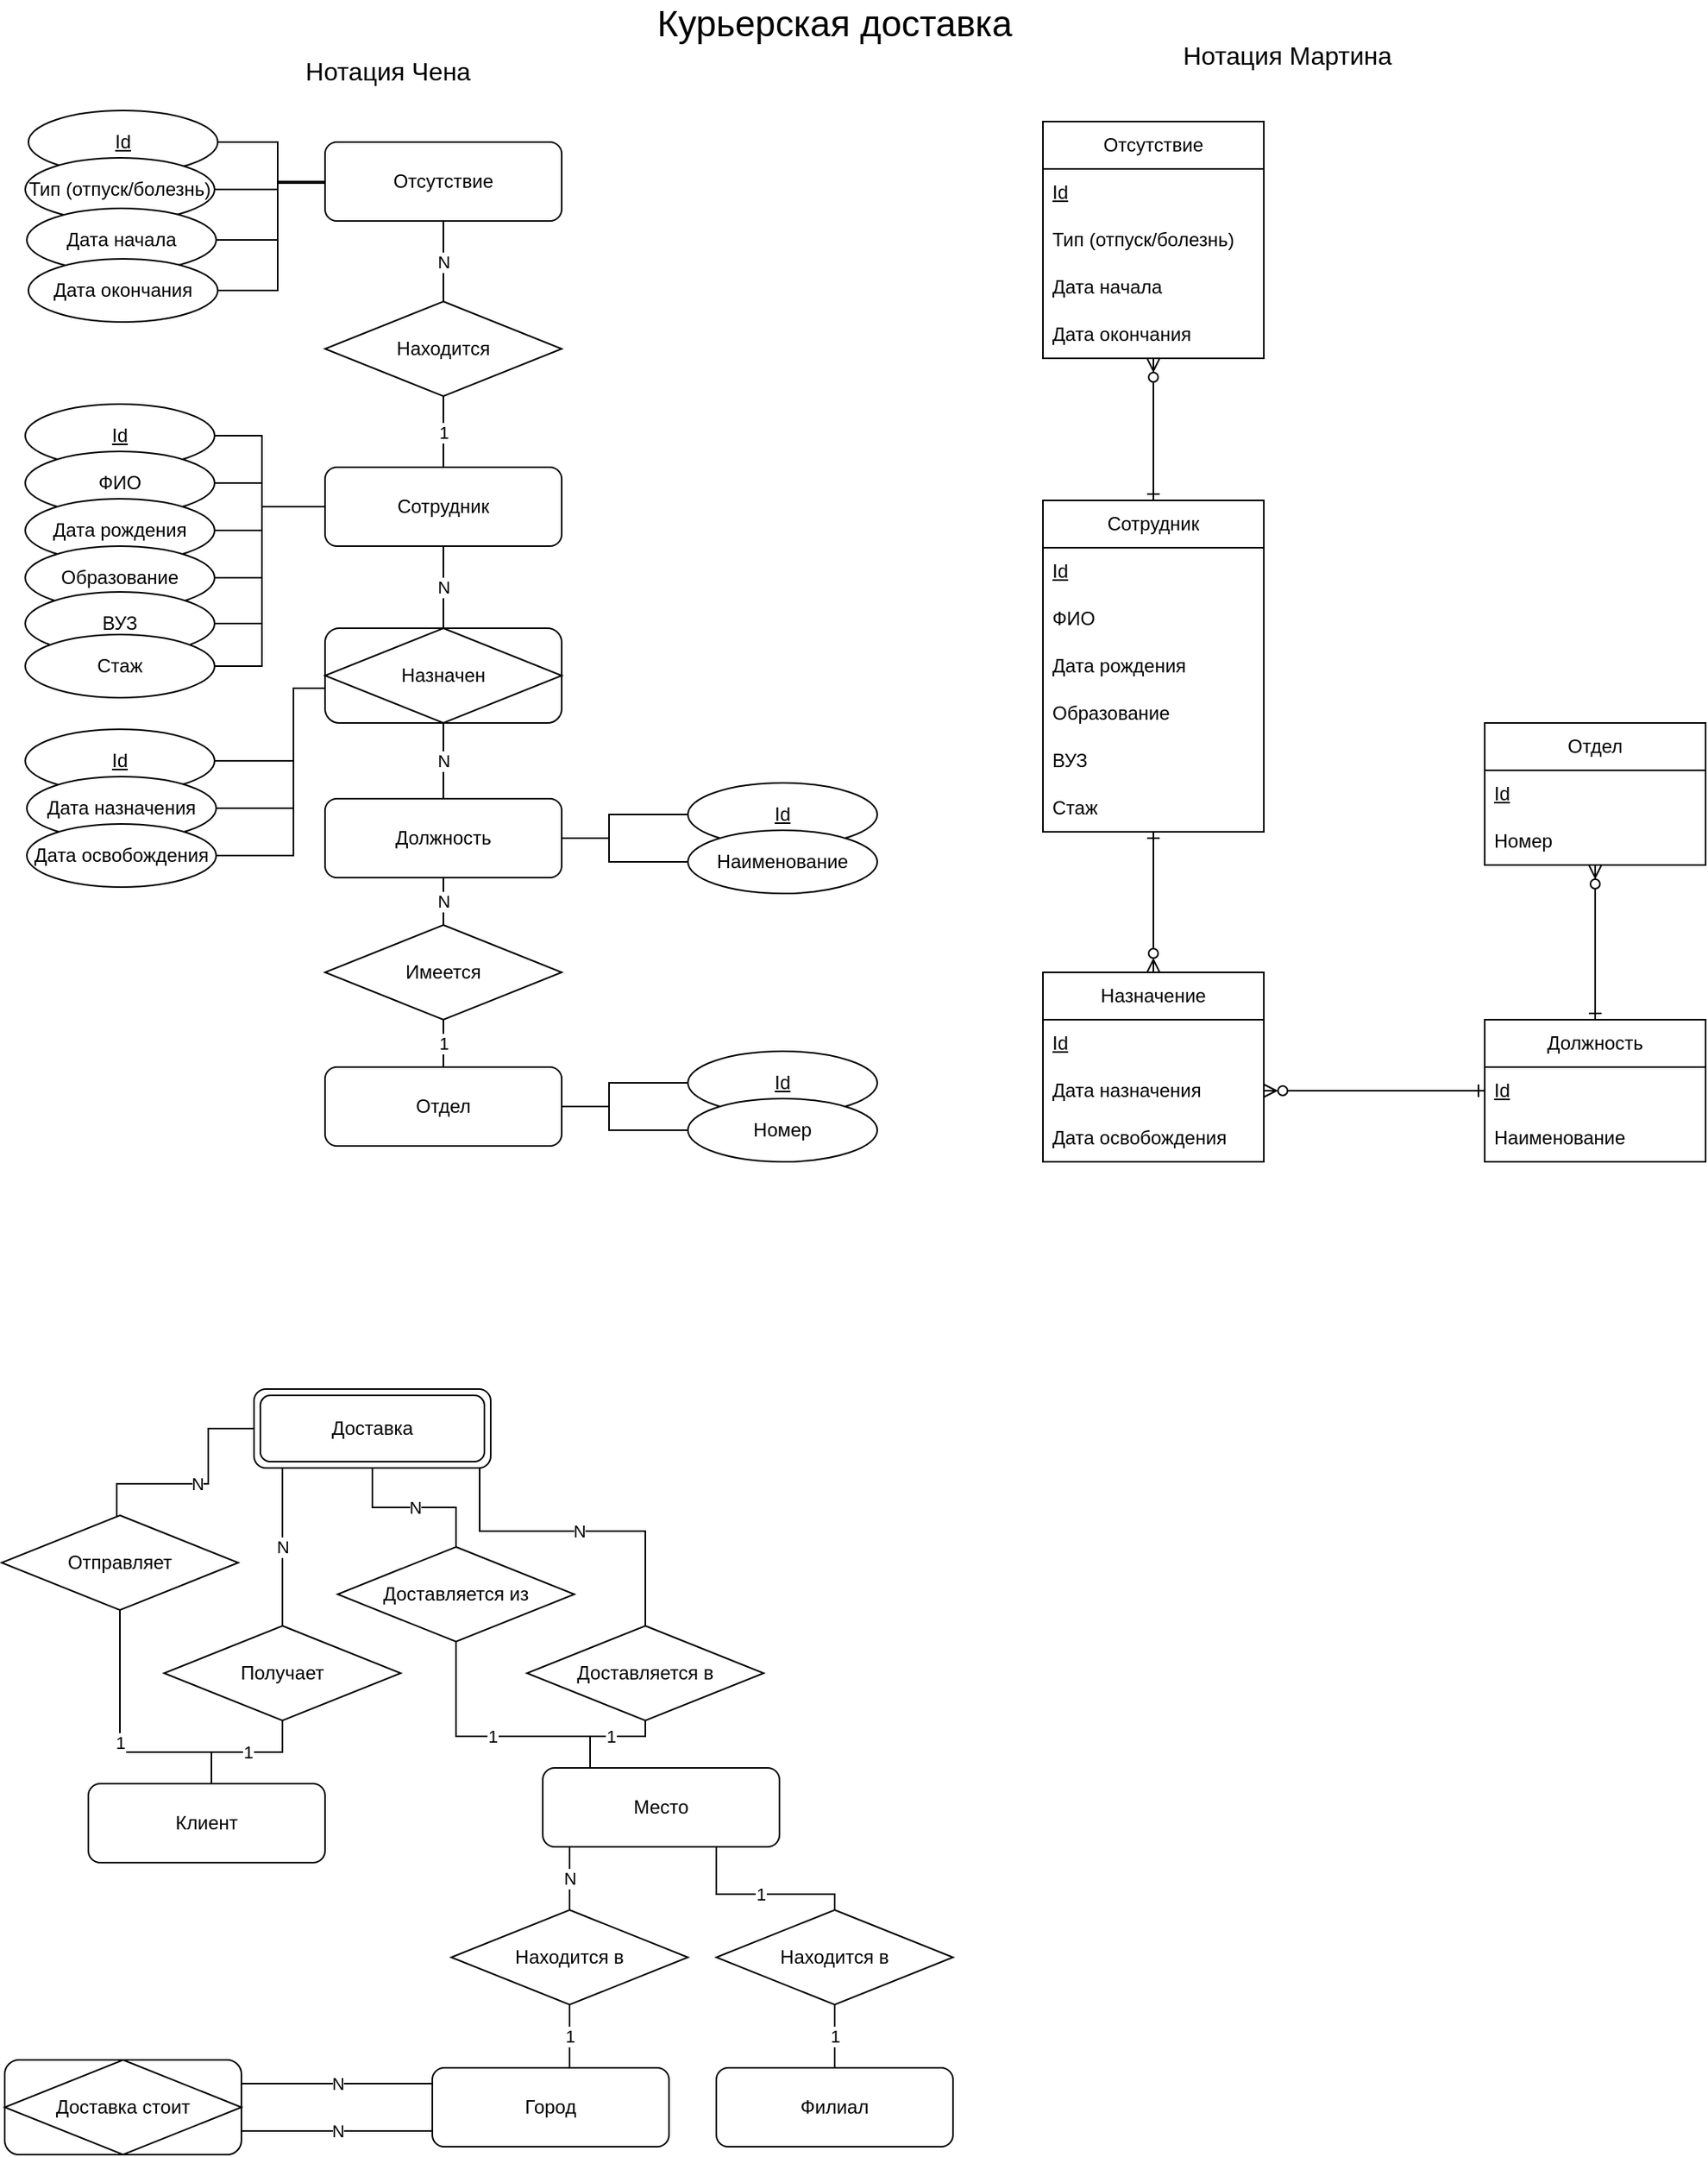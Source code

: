 <mxfile version="28.1.1">
  <diagram name="Страница — 1" id="-YXRId_sDvUEEtOQdQ2V">
    <mxGraphModel dx="672" dy="446" grid="1" gridSize="10" guides="1" tooltips="1" connect="1" arrows="1" fold="1" page="1" pageScale="1" pageWidth="1169" pageHeight="827" math="0" shadow="0">
      <root>
        <mxCell id="0" />
        <mxCell id="1" parent="0" />
        <mxCell id="Iy1BZUjgXlwGKle0z2-z-1" value="Id" style="ellipse;whiteSpace=wrap;html=1;fontStyle=4" vertex="1" parent="1">
          <mxGeometry x="52" y="502" width="120" height="40" as="geometry" />
        </mxCell>
        <mxCell id="Iy1BZUjgXlwGKle0z2-z-2" value="Курьерская доставка" style="text;html=1;align=center;verticalAlign=middle;whiteSpace=wrap;rounded=0;fontSize=23;" vertex="1" parent="1">
          <mxGeometry x="430" y="40" width="270" height="30" as="geometry" />
        </mxCell>
        <mxCell id="Iy1BZUjgXlwGKle0z2-z-3" value="&lt;font style=&quot;font-size: 16px;&quot;&gt;Нотация Чена&lt;/font&gt;" style="text;html=1;align=center;verticalAlign=middle;whiteSpace=wrap;rounded=0;fontSize=18;" vertex="1" parent="1">
          <mxGeometry x="217" y="70" width="130" height="30" as="geometry" />
        </mxCell>
        <mxCell id="Iy1BZUjgXlwGKle0z2-z-4" value="&lt;font style=&quot;font-size: 16px;&quot;&gt;Нотация Мартина&lt;/font&gt;" style="text;html=1;align=center;verticalAlign=middle;whiteSpace=wrap;rounded=0;fontSize=18;" vertex="1" parent="1">
          <mxGeometry x="757" y="60" width="190" height="30" as="geometry" />
        </mxCell>
        <mxCell id="Iy1BZUjgXlwGKle0z2-z-5" value="Сотрудник" style="rounded=1;whiteSpace=wrap;html=1;" vertex="1" parent="1">
          <mxGeometry x="242" y="336" width="150" height="50" as="geometry" />
        </mxCell>
        <mxCell id="Iy1BZUjgXlwGKle0z2-z-6" value="" style="edgeStyle=orthogonalEdgeStyle;rounded=0;orthogonalLoop=1;jettySize=auto;html=1;endArrow=none;endFill=0;" edge="1" parent="1" source="Iy1BZUjgXlwGKle0z2-z-7" target="Iy1BZUjgXlwGKle0z2-z-5">
          <mxGeometry relative="1" as="geometry">
            <Array as="points">
              <mxPoint x="202" y="316" />
              <mxPoint x="202" y="361" />
            </Array>
          </mxGeometry>
        </mxCell>
        <mxCell id="Iy1BZUjgXlwGKle0z2-z-7" value="Id" style="ellipse;whiteSpace=wrap;html=1;fontStyle=4" vertex="1" parent="1">
          <mxGeometry x="52" y="296" width="120" height="40" as="geometry" />
        </mxCell>
        <mxCell id="Iy1BZUjgXlwGKle0z2-z-8" value="" style="edgeStyle=orthogonalEdgeStyle;rounded=0;orthogonalLoop=1;jettySize=auto;html=1;endArrow=none;endFill=0;" edge="1" parent="1" source="Iy1BZUjgXlwGKle0z2-z-9" target="Iy1BZUjgXlwGKle0z2-z-5">
          <mxGeometry relative="1" as="geometry">
            <Array as="points">
              <mxPoint x="202" y="346" />
              <mxPoint x="202" y="361" />
            </Array>
          </mxGeometry>
        </mxCell>
        <mxCell id="Iy1BZUjgXlwGKle0z2-z-9" value="ФИО" style="ellipse;whiteSpace=wrap;html=1;fontStyle=0" vertex="1" parent="1">
          <mxGeometry x="52" y="326" width="120" height="40" as="geometry" />
        </mxCell>
        <mxCell id="Iy1BZUjgXlwGKle0z2-z-10" value="" style="edgeStyle=orthogonalEdgeStyle;rounded=0;orthogonalLoop=1;jettySize=auto;html=1;endArrow=none;endFill=0;" edge="1" parent="1" source="Iy1BZUjgXlwGKle0z2-z-11" target="Iy1BZUjgXlwGKle0z2-z-5">
          <mxGeometry relative="1" as="geometry">
            <Array as="points">
              <mxPoint x="202" y="376" />
              <mxPoint x="202" y="361" />
            </Array>
          </mxGeometry>
        </mxCell>
        <mxCell id="Iy1BZUjgXlwGKle0z2-z-11" value="Дата рождения" style="ellipse;whiteSpace=wrap;html=1;fontStyle=0" vertex="1" parent="1">
          <mxGeometry x="52" y="356" width="120" height="40" as="geometry" />
        </mxCell>
        <mxCell id="Iy1BZUjgXlwGKle0z2-z-12" value="" style="edgeStyle=orthogonalEdgeStyle;rounded=0;orthogonalLoop=1;jettySize=auto;html=1;endArrow=none;endFill=0;" edge="1" parent="1" source="Iy1BZUjgXlwGKle0z2-z-13" target="Iy1BZUjgXlwGKle0z2-z-5">
          <mxGeometry relative="1" as="geometry">
            <Array as="points">
              <mxPoint x="202" y="406" />
              <mxPoint x="202" y="361" />
            </Array>
          </mxGeometry>
        </mxCell>
        <mxCell id="Iy1BZUjgXlwGKle0z2-z-13" value="Образование" style="ellipse;whiteSpace=wrap;html=1;fontStyle=0" vertex="1" parent="1">
          <mxGeometry x="52" y="386" width="120" height="40" as="geometry" />
        </mxCell>
        <mxCell id="Iy1BZUjgXlwGKle0z2-z-14" value="" style="edgeStyle=orthogonalEdgeStyle;rounded=0;orthogonalLoop=1;jettySize=auto;html=1;endArrow=none;endFill=0;" edge="1" parent="1" source="Iy1BZUjgXlwGKle0z2-z-17" target="Iy1BZUjgXlwGKle0z2-z-18">
          <mxGeometry relative="1" as="geometry">
            <Array as="points">
              <mxPoint x="222" y="582" />
              <mxPoint x="222" y="476" />
            </Array>
          </mxGeometry>
        </mxCell>
        <mxCell id="Iy1BZUjgXlwGKle0z2-z-15" value="" style="rounded=0;orthogonalLoop=1;jettySize=auto;html=1;endArrow=none;endFill=0;edgeStyle=orthogonalEdgeStyle;" edge="1" parent="1" source="Iy1BZUjgXlwGKle0z2-z-16" target="Iy1BZUjgXlwGKle0z2-z-18">
          <mxGeometry relative="1" as="geometry">
            <mxPoint x="-38" y="487" as="sourcePoint" />
            <mxPoint x="32" y="442" as="targetPoint" />
            <Array as="points">
              <mxPoint x="222" y="552" />
              <mxPoint x="222" y="476" />
            </Array>
          </mxGeometry>
        </mxCell>
        <mxCell id="Iy1BZUjgXlwGKle0z2-z-16" value="Дата назначения" style="ellipse;whiteSpace=wrap;html=1;fontStyle=0" vertex="1" parent="1">
          <mxGeometry x="53" y="532" width="120" height="40" as="geometry" />
        </mxCell>
        <mxCell id="Iy1BZUjgXlwGKle0z2-z-17" value="Дата освобождения" style="ellipse;whiteSpace=wrap;html=1;fontStyle=0" vertex="1" parent="1">
          <mxGeometry x="53" y="562" width="120" height="40" as="geometry" />
        </mxCell>
        <mxCell id="Iy1BZUjgXlwGKle0z2-z-18" value="" style="rounded=1;whiteSpace=wrap;html=1;" vertex="1" parent="1">
          <mxGeometry x="242" y="438" width="150" height="60" as="geometry" />
        </mxCell>
        <mxCell id="Iy1BZUjgXlwGKle0z2-z-19" value="Назначен" style="rhombus;whiteSpace=wrap;html=1;" vertex="1" parent="1">
          <mxGeometry x="242" y="438" width="150" height="60" as="geometry" />
        </mxCell>
        <mxCell id="Iy1BZUjgXlwGKle0z2-z-20" value="Отдел" style="rounded=1;whiteSpace=wrap;html=1;" vertex="1" parent="1">
          <mxGeometry x="242" y="716" width="150" height="50" as="geometry" />
        </mxCell>
        <mxCell id="Iy1BZUjgXlwGKle0z2-z-21" value="Id" style="ellipse;whiteSpace=wrap;html=1;fontStyle=4" vertex="1" parent="1">
          <mxGeometry x="472" y="706" width="120" height="40" as="geometry" />
        </mxCell>
        <mxCell id="Iy1BZUjgXlwGKle0z2-z-22" value="Номер" style="ellipse;whiteSpace=wrap;html=1;fontStyle=0" vertex="1" parent="1">
          <mxGeometry x="472" y="736" width="120" height="40" as="geometry" />
        </mxCell>
        <mxCell id="Iy1BZUjgXlwGKle0z2-z-23" value="" style="edgeStyle=orthogonalEdgeStyle;rounded=0;orthogonalLoop=1;jettySize=auto;html=1;endArrow=none;endFill=0;" edge="1" parent="1" source="Iy1BZUjgXlwGKle0z2-z-22" target="Iy1BZUjgXlwGKle0z2-z-20">
          <mxGeometry relative="1" as="geometry">
            <Array as="points">
              <mxPoint x="422" y="756" />
              <mxPoint x="422" y="741" />
            </Array>
          </mxGeometry>
        </mxCell>
        <mxCell id="Iy1BZUjgXlwGKle0z2-z-24" value="" style="rounded=0;orthogonalLoop=1;jettySize=auto;html=1;endArrow=none;endFill=0;edgeStyle=orthogonalEdgeStyle;" edge="1" parent="1" source="Iy1BZUjgXlwGKle0z2-z-21" target="Iy1BZUjgXlwGKle0z2-z-20">
          <mxGeometry relative="1" as="geometry">
            <mxPoint x="312" y="696" as="sourcePoint" />
            <mxPoint x="357" y="786" as="targetPoint" />
            <Array as="points">
              <mxPoint x="422" y="726" />
              <mxPoint x="422" y="741" />
            </Array>
          </mxGeometry>
        </mxCell>
        <mxCell id="Iy1BZUjgXlwGKle0z2-z-25" value="1&lt;span style=&quot;color: rgba(0, 0, 0, 0); font-family: monospace; font-size: 0px; text-align: start; background-color: rgb(236, 236, 236);&quot;&gt;%3CmxGraphModel%3E%3Croot%3E%3CmxCell%20id%3D%220%22%2F%3E%3CmxCell%20id%3D%221%22%20parent%3D%220%22%2F%3E%3CmxCell%20id%3D%222%22%20value%3D%22N%26lt%3Bspan%20style%3D%26quot%3Bcolor%3A%20rgba(0%2C%200%2C%200%2C%200)%3B%20font-family%3A%20monospace%3B%20font-size%3A%200px%3B%20text-align%3A%20start%3B%20background-color%3A%20rgb(236%2C%20236%2C%20236)%3B%26quot%3B%26gt%3B%253CmxGraphModel%253E%253Croot%253E%253CmxCell%2520id%253D%25220%2522%252F%253E%253CmxCell%2520id%253D%25221%2522%2520parent%253D%25220%2522%252F%253E%253CmxCell%2520id%253D%25222%2522%2520value%253D%2522%25D0%259B%25D0%25B5%25D0%25BA%25D0%25B0%25D1%2580%25D1%2581%25D1%2582%25D0%25B2%25D0%25BE%2522%2520style%253D%2522rounded%253D1%253BwhiteSpace%253Dwrap%253Bhtml%253D1%253B%2522%2520vertex%253D%25221%2522%2520parent%253D%25221%2522%253E%253CmxGeometry%2520x%253D%2522180%2522%2520y%253D%2522280%2522%2520width%253D%2522150%2522%2520height%253D%252250%2522%2520as%253D%2522geometry%2522%252F%253E%253C%252FmxCell%253E%253C%252Froot%253E%253C%252FmxGraphModel%253E%26lt%3B%2Fspan%26gt%3B%26lt%3Bspan%20style%3D%26quot%3Bcolor%3A%20rgba(0%2C%200%2C%200%2C%200)%3B%20font-family%3A%20monospace%3B%20font-size%3A%200px%3B%20text-align%3A%20start%3B%20background-color%3A%20rgb(236%2C%20236%2C%20236)%3B%26quot%3B%26gt%3B%253CmxGraphModel%253E%253Croot%253E%253CmxCell%2520id%253D%25220%2522%252F%253E%253CmxCell%2520id%253D%25221%2522%2520parent%253D%25220%2522%252F%253E%253CmxCell%2520id%253D%25222%2522%2520value%253D%2522%25D0%259B%25D0%25B5%25D0%25BA%25D0%25B0%25D1%2580%25D1%2581%25D1%2582%25D0%25B2%25D0%25BE%2522%2520style%253D%2522rounded%253D1%253BwhiteSpace%253Dwrap%253Bhtml%253D1%253B%2522%2520vertex%253D%25221%2522%2520parent%253D%25221%2522%253E%253CmxGeometry%2520x%253D%2522180%2522%2520y%253D%2522280%2522%2520width%253D%2522150%2522%2520height%253D%252250%2522%2520as%253D%2522geometry%2522%252F%253E%253C%252FmxCell%253E%253C%252Froot%253E%253C%252FmxGraphModel%253E%26lt%3B%2Fspan%26gt%3B%26lt%3Bspan%20style%3D%26quot%3Bcolor%3A%20rgba(0%2C%200%2C%200%2C%200)%3B%20font-family%3A%20monospace%3B%20font-size%3A%200px%3B%20text-align%3A%20start%3B%20background-color%3A%20rgb(236%2C%20236%2C%20236)%3B%26quot%3B%26gt%3B%253CmxGraphModel%253E%253Croot%253E%253CmxCell%2520id%253D%25220%2522%252F%253E%253CmxCell%2520id%253D%25221%2522%2520parent%253D%25220%2522%252F%253E%253CmxCell%2520id%253D%25222%2522%2520value%253D%2522%25D0%259B%25D0%25B5%25D0%25BA%25D0%25B0%25D1%2580%25D1%2581%25D1%2582%25D0%25B2%25D0%25BE%2522%2520style%253D%2522rounded%253D1%253BwhiteSpace%253Dwrap%253Bhtml%253D1%253B%2522%2520vertex%253D%25221%2522%2520parent%253D%25221%2522%253E%253CmxGeometry%2520x%253D%2522180%2522%2520y%253D%2522280%2522%2520width%253D%2522150%2522%2520height%253D%252250%2522%2520as%253D%2522geometry%2522%252F%253E%253C%252FmxCell%253E%253C%252Froot%253E%253C%252FmxGraphModel%253E%26lt%3B%2Fspan%26gt%3B%22%20style%3D%22edgeStyle%3DorthogonalEdgeStyle%3Brounded%3D0%3BorthogonalLoop%3D1%3BjettySize%3Dauto%3Bhtml%3D1%3BendArrow%3Dnone%3BendFill%3D0%3B%22%20edge%3D%221%22%20parent%3D%221%22%3E%3CmxGeometry%20relative%3D%221%22%20as%3D%22geometry%22%3E%3CmxPoint%20x%3D%22255%22%20y%3D%22460%22%20as%3D%22sourcePoint%22%2F%3E%3CmxPoint%20x%3D%22255%22%20y%3D%22330%22%20as%3D%22targetPoint%22%2F%3E%3C%2FmxGeometry%3E%3C%2FmxCell%3E%3C%2Froot%3E%3C%2FmxGraphModel%3E&lt;/span&gt;" style="edgeStyle=orthogonalEdgeStyle;rounded=0;orthogonalLoop=1;jettySize=auto;html=1;endArrow=none;endFill=0;" edge="1" parent="1" source="Iy1BZUjgXlwGKle0z2-z-35" target="Iy1BZUjgXlwGKle0z2-z-20">
          <mxGeometry relative="1" as="geometry">
            <mxPoint x="592" y="220" as="sourcePoint" />
            <mxPoint x="452" y="270" as="targetPoint" />
          </mxGeometry>
        </mxCell>
        <mxCell id="Iy1BZUjgXlwGKle0z2-z-26" value="Должность" style="rounded=1;whiteSpace=wrap;html=1;" vertex="1" parent="1">
          <mxGeometry x="242" y="546" width="150" height="50" as="geometry" />
        </mxCell>
        <mxCell id="Iy1BZUjgXlwGKle0z2-z-27" value="Id" style="ellipse;whiteSpace=wrap;html=1;fontStyle=4" vertex="1" parent="1">
          <mxGeometry x="472" y="536" width="120" height="40" as="geometry" />
        </mxCell>
        <mxCell id="Iy1BZUjgXlwGKle0z2-z-28" value="Наименование" style="ellipse;whiteSpace=wrap;html=1;fontStyle=0" vertex="1" parent="1">
          <mxGeometry x="472" y="566" width="120" height="40" as="geometry" />
        </mxCell>
        <mxCell id="Iy1BZUjgXlwGKle0z2-z-29" value="" style="edgeStyle=orthogonalEdgeStyle;rounded=0;orthogonalLoop=1;jettySize=auto;html=1;endArrow=none;endFill=0;" edge="1" parent="1" source="Iy1BZUjgXlwGKle0z2-z-28" target="Iy1BZUjgXlwGKle0z2-z-26">
          <mxGeometry relative="1" as="geometry">
            <Array as="points">
              <mxPoint x="422" y="586" />
              <mxPoint x="422" y="571" />
            </Array>
            <mxPoint x="472" y="586" as="sourcePoint" />
          </mxGeometry>
        </mxCell>
        <mxCell id="Iy1BZUjgXlwGKle0z2-z-30" value="" style="rounded=0;orthogonalLoop=1;jettySize=auto;html=1;endArrow=none;endFill=0;edgeStyle=orthogonalEdgeStyle;" edge="1" parent="1" source="Iy1BZUjgXlwGKle0z2-z-27" target="Iy1BZUjgXlwGKle0z2-z-26">
          <mxGeometry relative="1" as="geometry">
            <mxPoint x="312" y="526" as="sourcePoint" />
            <mxPoint x="357" y="616" as="targetPoint" />
            <Array as="points">
              <mxPoint x="422" y="556" />
              <mxPoint x="422" y="571" />
            </Array>
          </mxGeometry>
        </mxCell>
        <mxCell id="Iy1BZUjgXlwGKle0z2-z-31" value="ВУЗ" style="ellipse;whiteSpace=wrap;html=1;fontStyle=0" vertex="1" parent="1">
          <mxGeometry x="52" y="415" width="120" height="40" as="geometry" />
        </mxCell>
        <mxCell id="Iy1BZUjgXlwGKle0z2-z-32" value="Стаж" style="ellipse;whiteSpace=wrap;html=1;fontStyle=0" vertex="1" parent="1">
          <mxGeometry x="52" y="442" width="120" height="40" as="geometry" />
        </mxCell>
        <mxCell id="Iy1BZUjgXlwGKle0z2-z-33" value="" style="edgeStyle=orthogonalEdgeStyle;rounded=0;orthogonalLoop=1;jettySize=auto;html=1;endArrow=none;endFill=0;" edge="1" parent="1" source="Iy1BZUjgXlwGKle0z2-z-31" target="Iy1BZUjgXlwGKle0z2-z-5">
          <mxGeometry relative="1" as="geometry">
            <Array as="points">
              <mxPoint x="202" y="435" />
              <mxPoint x="202" y="361" />
            </Array>
            <mxPoint x="252" y="487" as="sourcePoint" />
            <mxPoint x="322" y="442" as="targetPoint" />
          </mxGeometry>
        </mxCell>
        <mxCell id="Iy1BZUjgXlwGKle0z2-z-34" value="" style="edgeStyle=orthogonalEdgeStyle;rounded=0;orthogonalLoop=1;jettySize=auto;html=1;endArrow=none;endFill=0;" edge="1" parent="1" source="Iy1BZUjgXlwGKle0z2-z-32" target="Iy1BZUjgXlwGKle0z2-z-5">
          <mxGeometry relative="1" as="geometry">
            <Array as="points">
              <mxPoint x="202" y="462" />
              <mxPoint x="202" y="361" />
            </Array>
            <mxPoint x="192" y="506" as="sourcePoint" />
            <mxPoint x="262" y="432" as="targetPoint" />
          </mxGeometry>
        </mxCell>
        <mxCell id="Iy1BZUjgXlwGKle0z2-z-35" value="Имеется" style="rhombus;whiteSpace=wrap;html=1;" vertex="1" parent="1">
          <mxGeometry x="242" y="626" width="150" height="60" as="geometry" />
        </mxCell>
        <mxCell id="Iy1BZUjgXlwGKle0z2-z-36" value="N" style="edgeStyle=orthogonalEdgeStyle;rounded=0;orthogonalLoop=1;jettySize=auto;html=1;endArrow=none;endFill=0;" edge="1" parent="1" source="Iy1BZUjgXlwGKle0z2-z-26" target="Iy1BZUjgXlwGKle0z2-z-35">
          <mxGeometry relative="1" as="geometry">
            <mxPoint x="572" y="244" as="sourcePoint" />
            <mxPoint x="572" y="190" as="targetPoint" />
            <Array as="points" />
          </mxGeometry>
        </mxCell>
        <mxCell id="Iy1BZUjgXlwGKle0z2-z-37" value="" style="edgeStyle=orthogonalEdgeStyle;rounded=0;orthogonalLoop=1;jettySize=auto;html=1;endArrow=none;endFill=0;" edge="1" parent="1" source="Iy1BZUjgXlwGKle0z2-z-43" target="Iy1BZUjgXlwGKle0z2-z-39">
          <mxGeometry relative="1" as="geometry">
            <Array as="points">
              <mxPoint x="212" y="224" />
              <mxPoint x="212" y="156" />
            </Array>
          </mxGeometry>
        </mxCell>
        <mxCell id="Iy1BZUjgXlwGKle0z2-z-38" value="" style="rounded=0;orthogonalLoop=1;jettySize=auto;html=1;endArrow=none;endFill=0;edgeStyle=orthogonalEdgeStyle;" edge="1" parent="1" source="Iy1BZUjgXlwGKle0z2-z-42" target="Iy1BZUjgXlwGKle0z2-z-39">
          <mxGeometry relative="1" as="geometry">
            <mxPoint x="-48" y="179" as="sourcePoint" />
            <mxPoint x="22" y="134" as="targetPoint" />
            <Array as="points">
              <mxPoint x="212" y="192" />
              <mxPoint x="212" y="155" />
            </Array>
          </mxGeometry>
        </mxCell>
        <mxCell id="Iy1BZUjgXlwGKle0z2-z-39" value="Отсутствие" style="rounded=1;whiteSpace=wrap;html=1;" vertex="1" parent="1">
          <mxGeometry x="242" y="130" width="150" height="50" as="geometry" />
        </mxCell>
        <mxCell id="Iy1BZUjgXlwGKle0z2-z-40" value="Id" style="ellipse;whiteSpace=wrap;html=1;fontStyle=4" vertex="1" parent="1">
          <mxGeometry x="54" y="110" width="120" height="40" as="geometry" />
        </mxCell>
        <mxCell id="Iy1BZUjgXlwGKle0z2-z-41" value="Тип (отпуск/болезнь)" style="ellipse;whiteSpace=wrap;html=1;fontStyle=0" vertex="1" parent="1">
          <mxGeometry x="52" y="140" width="120" height="40" as="geometry" />
        </mxCell>
        <mxCell id="Iy1BZUjgXlwGKle0z2-z-42" value="Дата начала" style="ellipse;whiteSpace=wrap;html=1;fontStyle=0" vertex="1" parent="1">
          <mxGeometry x="53" y="172" width="120" height="40" as="geometry" />
        </mxCell>
        <mxCell id="Iy1BZUjgXlwGKle0z2-z-43" value="Дата окончания" style="ellipse;whiteSpace=wrap;html=1;fontStyle=0" vertex="1" parent="1">
          <mxGeometry x="54" y="204" width="120" height="40" as="geometry" />
        </mxCell>
        <mxCell id="Iy1BZUjgXlwGKle0z2-z-44" value="N" style="edgeStyle=orthogonalEdgeStyle;rounded=0;orthogonalLoop=1;jettySize=auto;html=1;endArrow=none;endFill=0;" edge="1" parent="1" source="Iy1BZUjgXlwGKle0z2-z-45" target="Iy1BZUjgXlwGKle0z2-z-39">
          <mxGeometry relative="1" as="geometry">
            <mxPoint x="372" y="221" as="sourcePoint" />
            <mxPoint x="317" y="181" as="targetPoint" />
          </mxGeometry>
        </mxCell>
        <mxCell id="Iy1BZUjgXlwGKle0z2-z-45" value="Находится" style="rhombus;whiteSpace=wrap;html=1;" vertex="1" parent="1">
          <mxGeometry x="242" y="231" width="150" height="60" as="geometry" />
        </mxCell>
        <mxCell id="Iy1BZUjgXlwGKle0z2-z-46" value="1" style="edgeStyle=orthogonalEdgeStyle;rounded=0;orthogonalLoop=1;jettySize=auto;html=1;endArrow=none;endFill=0;" edge="1" parent="1" source="Iy1BZUjgXlwGKle0z2-z-5" target="Iy1BZUjgXlwGKle0z2-z-45">
          <mxGeometry relative="1" as="geometry">
            <mxPoint x="312" y="346" as="sourcePoint" />
            <mxPoint x="352" y="191" as="targetPoint" />
            <Array as="points" />
          </mxGeometry>
        </mxCell>
        <mxCell id="Iy1BZUjgXlwGKle0z2-z-47" value="N" style="edgeStyle=orthogonalEdgeStyle;rounded=0;orthogonalLoop=1;jettySize=auto;html=1;endArrow=none;endFill=0;" edge="1" parent="1" source="Iy1BZUjgXlwGKle0z2-z-18" target="Iy1BZUjgXlwGKle0z2-z-5">
          <mxGeometry relative="1" as="geometry">
            <mxPoint x="312" y="237" as="sourcePoint" />
            <mxPoint x="312" y="186" as="targetPoint" />
          </mxGeometry>
        </mxCell>
        <mxCell id="Iy1BZUjgXlwGKle0z2-z-48" value="N" style="edgeStyle=orthogonalEdgeStyle;rounded=0;orthogonalLoop=1;jettySize=auto;html=1;endArrow=none;endFill=0;" edge="1" parent="1" source="Iy1BZUjgXlwGKle0z2-z-18" target="Iy1BZUjgXlwGKle0z2-z-26">
          <mxGeometry relative="1" as="geometry">
            <mxPoint x="312" y="448" as="sourcePoint" />
            <mxPoint x="312" y="396" as="targetPoint" />
          </mxGeometry>
        </mxCell>
        <mxCell id="Iy1BZUjgXlwGKle0z2-z-49" value="" style="edgeStyle=orthogonalEdgeStyle;rounded=0;orthogonalLoop=1;jettySize=auto;html=1;endArrow=none;endFill=0;" edge="1" parent="1" source="Iy1BZUjgXlwGKle0z2-z-41" target="Iy1BZUjgXlwGKle0z2-z-39">
          <mxGeometry relative="1" as="geometry">
            <Array as="points">
              <mxPoint x="212" y="160" />
              <mxPoint x="212" y="155" />
            </Array>
            <mxPoint x="192" y="274" as="sourcePoint" />
            <mxPoint x="260" y="206" as="targetPoint" />
          </mxGeometry>
        </mxCell>
        <mxCell id="Iy1BZUjgXlwGKle0z2-z-50" value="" style="edgeStyle=orthogonalEdgeStyle;rounded=0;orthogonalLoop=1;jettySize=auto;html=1;endArrow=none;endFill=0;" edge="1" parent="1" source="Iy1BZUjgXlwGKle0z2-z-40" target="Iy1BZUjgXlwGKle0z2-z-39">
          <mxGeometry relative="1" as="geometry">
            <Array as="points">
              <mxPoint x="212" y="130" />
              <mxPoint x="212" y="155" />
            </Array>
            <mxPoint x="174" y="130" as="sourcePoint" />
            <mxPoint x="244" y="125" as="targetPoint" />
          </mxGeometry>
        </mxCell>
        <mxCell id="Iy1BZUjgXlwGKle0z2-z-51" value="" style="rounded=0;orthogonalLoop=1;jettySize=auto;html=1;endArrow=none;endFill=0;edgeStyle=orthogonalEdgeStyle;" edge="1" parent="1" source="Iy1BZUjgXlwGKle0z2-z-1" target="Iy1BZUjgXlwGKle0z2-z-18">
          <mxGeometry relative="1" as="geometry">
            <mxPoint x="173" y="526" as="sourcePoint" />
            <mxPoint x="242" y="466" as="targetPoint" />
            <Array as="points">
              <mxPoint x="222" y="522" />
              <mxPoint x="222" y="476" />
            </Array>
          </mxGeometry>
        </mxCell>
        <mxCell id="Iy1BZUjgXlwGKle0z2-z-52" value="Назначение" style="swimlane;fontStyle=0;childLayout=stackLayout;horizontal=1;startSize=30;horizontalStack=0;resizeParent=1;resizeParentMax=0;resizeLast=0;collapsible=1;marginBottom=0;whiteSpace=wrap;html=1;" vertex="1" parent="1">
          <mxGeometry x="697" y="656" width="140" height="120" as="geometry" />
        </mxCell>
        <mxCell id="Iy1BZUjgXlwGKle0z2-z-53" value="Id" style="text;strokeColor=none;fillColor=none;align=left;verticalAlign=middle;spacingLeft=4;spacingRight=4;overflow=hidden;points=[[0,0.5],[1,0.5]];portConstraint=eastwest;rotatable=0;whiteSpace=wrap;html=1;fontStyle=4" vertex="1" parent="Iy1BZUjgXlwGKle0z2-z-52">
          <mxGeometry y="30" width="140" height="30" as="geometry" />
        </mxCell>
        <mxCell id="Iy1BZUjgXlwGKle0z2-z-54" value="Дата назначения" style="text;strokeColor=none;fillColor=none;align=left;verticalAlign=middle;spacingLeft=4;spacingRight=4;overflow=hidden;points=[[0,0.5],[1,0.5]];portConstraint=eastwest;rotatable=0;whiteSpace=wrap;html=1;" vertex="1" parent="Iy1BZUjgXlwGKle0z2-z-52">
          <mxGeometry y="60" width="140" height="30" as="geometry" />
        </mxCell>
        <mxCell id="Iy1BZUjgXlwGKle0z2-z-55" value="Дата освобождения" style="text;strokeColor=none;fillColor=none;align=left;verticalAlign=middle;spacingLeft=4;spacingRight=4;overflow=hidden;points=[[0,0.5],[1,0.5]];portConstraint=eastwest;rotatable=0;whiteSpace=wrap;html=1;" vertex="1" parent="Iy1BZUjgXlwGKle0z2-z-52">
          <mxGeometry y="90" width="140" height="30" as="geometry" />
        </mxCell>
        <mxCell id="Iy1BZUjgXlwGKle0z2-z-56" value="Отсутствие" style="swimlane;fontStyle=0;childLayout=stackLayout;horizontal=1;startSize=30;horizontalStack=0;resizeParent=1;resizeParentMax=0;resizeLast=0;collapsible=1;marginBottom=0;whiteSpace=wrap;html=1;" vertex="1" parent="1">
          <mxGeometry x="697" y="117" width="140" height="150" as="geometry" />
        </mxCell>
        <mxCell id="Iy1BZUjgXlwGKle0z2-z-57" value="Id" style="text;strokeColor=none;fillColor=none;align=left;verticalAlign=middle;spacingLeft=4;spacingRight=4;overflow=hidden;points=[[0,0.5],[1,0.5]];portConstraint=eastwest;rotatable=0;whiteSpace=wrap;html=1;fontStyle=4" vertex="1" parent="Iy1BZUjgXlwGKle0z2-z-56">
          <mxGeometry y="30" width="140" height="30" as="geometry" />
        </mxCell>
        <mxCell id="Iy1BZUjgXlwGKle0z2-z-58" value="&lt;span style=&quot;text-align: center;&quot;&gt;Тип (отпуск/болезнь)&lt;/span&gt;" style="text;strokeColor=none;fillColor=none;align=left;verticalAlign=middle;spacingLeft=4;spacingRight=4;overflow=hidden;points=[[0,0.5],[1,0.5]];portConstraint=eastwest;rotatable=0;whiteSpace=wrap;html=1;" vertex="1" parent="Iy1BZUjgXlwGKle0z2-z-56">
          <mxGeometry y="60" width="140" height="30" as="geometry" />
        </mxCell>
        <mxCell id="Iy1BZUjgXlwGKle0z2-z-59" value="Дата начала" style="text;strokeColor=none;fillColor=none;align=left;verticalAlign=middle;spacingLeft=4;spacingRight=4;overflow=hidden;points=[[0,0.5],[1,0.5]];portConstraint=eastwest;rotatable=0;whiteSpace=wrap;html=1;" vertex="1" parent="Iy1BZUjgXlwGKle0z2-z-56">
          <mxGeometry y="90" width="140" height="30" as="geometry" />
        </mxCell>
        <mxCell id="Iy1BZUjgXlwGKle0z2-z-60" value="Дата окончания" style="text;strokeColor=none;fillColor=none;align=left;verticalAlign=middle;spacingLeft=4;spacingRight=4;overflow=hidden;points=[[0,0.5],[1,0.5]];portConstraint=eastwest;rotatable=0;whiteSpace=wrap;html=1;" vertex="1" parent="Iy1BZUjgXlwGKle0z2-z-56">
          <mxGeometry y="120" width="140" height="30" as="geometry" />
        </mxCell>
        <mxCell id="Iy1BZUjgXlwGKle0z2-z-61" value="" style="edgeStyle=orthogonalEdgeStyle;rounded=0;orthogonalLoop=1;jettySize=auto;html=1;startArrow=ERone;startFill=0;endArrow=ERzeroToMany;endFill=0;" edge="1" parent="1" source="Iy1BZUjgXlwGKle0z2-z-62" target="Iy1BZUjgXlwGKle0z2-z-56">
          <mxGeometry relative="1" as="geometry">
            <Array as="points">
              <mxPoint x="767" y="290" />
              <mxPoint x="767" y="290" />
            </Array>
          </mxGeometry>
        </mxCell>
        <mxCell id="Iy1BZUjgXlwGKle0z2-z-62" value="Сотрудник" style="swimlane;fontStyle=0;childLayout=stackLayout;horizontal=1;startSize=30;horizontalStack=0;resizeParent=1;resizeParentMax=0;resizeLast=0;collapsible=1;marginBottom=0;whiteSpace=wrap;html=1;" vertex="1" parent="1">
          <mxGeometry x="697" y="357" width="140" height="210" as="geometry" />
        </mxCell>
        <mxCell id="Iy1BZUjgXlwGKle0z2-z-63" value="Id" style="text;strokeColor=none;fillColor=none;align=left;verticalAlign=middle;spacingLeft=4;spacingRight=4;overflow=hidden;points=[[0,0.5],[1,0.5]];portConstraint=eastwest;rotatable=0;whiteSpace=wrap;html=1;fontStyle=4" vertex="1" parent="Iy1BZUjgXlwGKle0z2-z-62">
          <mxGeometry y="30" width="140" height="30" as="geometry" />
        </mxCell>
        <mxCell id="Iy1BZUjgXlwGKle0z2-z-64" value="ФИО" style="text;strokeColor=none;fillColor=none;align=left;verticalAlign=middle;spacingLeft=4;spacingRight=4;overflow=hidden;points=[[0,0.5],[1,0.5]];portConstraint=eastwest;rotatable=0;whiteSpace=wrap;html=1;" vertex="1" parent="Iy1BZUjgXlwGKle0z2-z-62">
          <mxGeometry y="60" width="140" height="30" as="geometry" />
        </mxCell>
        <mxCell id="Iy1BZUjgXlwGKle0z2-z-65" value="Дата рождения" style="text;strokeColor=none;fillColor=none;align=left;verticalAlign=middle;spacingLeft=4;spacingRight=4;overflow=hidden;points=[[0,0.5],[1,0.5]];portConstraint=eastwest;rotatable=0;whiteSpace=wrap;html=1;" vertex="1" parent="Iy1BZUjgXlwGKle0z2-z-62">
          <mxGeometry y="90" width="140" height="30" as="geometry" />
        </mxCell>
        <mxCell id="Iy1BZUjgXlwGKle0z2-z-66" value="Образование" style="text;strokeColor=none;fillColor=none;align=left;verticalAlign=middle;spacingLeft=4;spacingRight=4;overflow=hidden;points=[[0,0.5],[1,0.5]];portConstraint=eastwest;rotatable=0;whiteSpace=wrap;html=1;" vertex="1" parent="Iy1BZUjgXlwGKle0z2-z-62">
          <mxGeometry y="120" width="140" height="30" as="geometry" />
        </mxCell>
        <mxCell id="Iy1BZUjgXlwGKle0z2-z-67" value="ВУЗ" style="text;strokeColor=none;fillColor=none;align=left;verticalAlign=middle;spacingLeft=4;spacingRight=4;overflow=hidden;points=[[0,0.5],[1,0.5]];portConstraint=eastwest;rotatable=0;whiteSpace=wrap;html=1;" vertex="1" parent="Iy1BZUjgXlwGKle0z2-z-62">
          <mxGeometry y="150" width="140" height="30" as="geometry" />
        </mxCell>
        <mxCell id="Iy1BZUjgXlwGKle0z2-z-68" value="Стаж" style="text;strokeColor=none;fillColor=none;align=left;verticalAlign=middle;spacingLeft=4;spacingRight=4;overflow=hidden;points=[[0,0.5],[1,0.5]];portConstraint=eastwest;rotatable=0;whiteSpace=wrap;html=1;" vertex="1" parent="Iy1BZUjgXlwGKle0z2-z-62">
          <mxGeometry y="180" width="140" height="30" as="geometry" />
        </mxCell>
        <mxCell id="Iy1BZUjgXlwGKle0z2-z-69" value="" style="edgeStyle=orthogonalEdgeStyle;rounded=0;orthogonalLoop=1;jettySize=auto;html=1;endArrow=ERzeroToMany;endFill=0;startArrow=ERone;startFill=0;" edge="1" parent="1" source="Iy1BZUjgXlwGKle0z2-z-70" target="Iy1BZUjgXlwGKle0z2-z-52">
          <mxGeometry relative="1" as="geometry">
            <Array as="points">
              <mxPoint x="867" y="731" />
              <mxPoint x="867" y="731" />
            </Array>
          </mxGeometry>
        </mxCell>
        <mxCell id="Iy1BZUjgXlwGKle0z2-z-70" value="Должность" style="swimlane;fontStyle=0;childLayout=stackLayout;horizontal=1;startSize=30;horizontalStack=0;resizeParent=1;resizeParentMax=0;resizeLast=0;collapsible=1;marginBottom=0;whiteSpace=wrap;html=1;" vertex="1" parent="1">
          <mxGeometry x="977" y="686" width="140" height="90" as="geometry" />
        </mxCell>
        <mxCell id="Iy1BZUjgXlwGKle0z2-z-71" value="Id" style="text;strokeColor=none;fillColor=none;align=left;verticalAlign=middle;spacingLeft=4;spacingRight=4;overflow=hidden;points=[[0,0.5],[1,0.5]];portConstraint=eastwest;rotatable=0;whiteSpace=wrap;html=1;fontStyle=4" vertex="1" parent="Iy1BZUjgXlwGKle0z2-z-70">
          <mxGeometry y="30" width="140" height="30" as="geometry" />
        </mxCell>
        <mxCell id="Iy1BZUjgXlwGKle0z2-z-72" value="Наименование" style="text;strokeColor=none;fillColor=none;align=left;verticalAlign=middle;spacingLeft=4;spacingRight=4;overflow=hidden;points=[[0,0.5],[1,0.5]];portConstraint=eastwest;rotatable=0;whiteSpace=wrap;html=1;" vertex="1" parent="Iy1BZUjgXlwGKle0z2-z-70">
          <mxGeometry y="60" width="140" height="30" as="geometry" />
        </mxCell>
        <mxCell id="Iy1BZUjgXlwGKle0z2-z-73" value="" style="edgeStyle=orthogonalEdgeStyle;rounded=0;orthogonalLoop=1;jettySize=auto;html=1;endArrow=ERzeroToMany;endFill=0;startArrow=ERone;startFill=0;" edge="1" parent="1" source="Iy1BZUjgXlwGKle0z2-z-70" target="Iy1BZUjgXlwGKle0z2-z-74">
          <mxGeometry relative="1" as="geometry">
            <mxPoint x="637" y="276" as="sourcePoint" />
            <mxPoint x="727" y="201" as="targetPoint" />
            <Array as="points">
              <mxPoint x="997" y="510" />
              <mxPoint x="997" y="510" />
            </Array>
          </mxGeometry>
        </mxCell>
        <mxCell id="Iy1BZUjgXlwGKle0z2-z-74" value="Отдел" style="swimlane;fontStyle=0;childLayout=stackLayout;horizontal=1;startSize=30;horizontalStack=0;resizeParent=1;resizeParentMax=0;resizeLast=0;collapsible=1;marginBottom=0;whiteSpace=wrap;html=1;" vertex="1" parent="1">
          <mxGeometry x="977" y="498" width="140" height="90" as="geometry" />
        </mxCell>
        <mxCell id="Iy1BZUjgXlwGKle0z2-z-75" value="Id" style="text;strokeColor=none;fillColor=none;align=left;verticalAlign=middle;spacingLeft=4;spacingRight=4;overflow=hidden;points=[[0,0.5],[1,0.5]];portConstraint=eastwest;rotatable=0;whiteSpace=wrap;html=1;fontStyle=4" vertex="1" parent="Iy1BZUjgXlwGKle0z2-z-74">
          <mxGeometry y="30" width="140" height="30" as="geometry" />
        </mxCell>
        <mxCell id="Iy1BZUjgXlwGKle0z2-z-76" value="Номер" style="text;strokeColor=none;fillColor=none;align=left;verticalAlign=middle;spacingLeft=4;spacingRight=4;overflow=hidden;points=[[0,0.5],[1,0.5]];portConstraint=eastwest;rotatable=0;whiteSpace=wrap;html=1;" vertex="1" parent="Iy1BZUjgXlwGKle0z2-z-74">
          <mxGeometry y="60" width="140" height="30" as="geometry" />
        </mxCell>
        <mxCell id="Iy1BZUjgXlwGKle0z2-z-77" value="" style="edgeStyle=orthogonalEdgeStyle;rounded=0;orthogonalLoop=1;jettySize=auto;html=1;startArrow=ERone;startFill=0;endArrow=ERzeroToMany;endFill=0;" edge="1" parent="1" source="Iy1BZUjgXlwGKle0z2-z-62" target="Iy1BZUjgXlwGKle0z2-z-52">
          <mxGeometry relative="1" as="geometry">
            <mxPoint x="957" y="181" as="sourcePoint" />
            <mxPoint x="867" y="196" as="targetPoint" />
            <Array as="points">
              <mxPoint x="767" y="620" />
              <mxPoint x="767" y="620" />
            </Array>
          </mxGeometry>
        </mxCell>
        <mxCell id="Iy1BZUjgXlwGKle0z2-z-78" value="Доставка" style="rounded=1;whiteSpace=wrap;html=1;" vertex="1" parent="1">
          <mxGeometry x="197" y="920" width="150" height="50" as="geometry" />
        </mxCell>
        <mxCell id="Iy1BZUjgXlwGKle0z2-z-80" value="Клиент" style="rounded=1;whiteSpace=wrap;html=1;" vertex="1" parent="1">
          <mxGeometry x="92" y="1170" width="150" height="50" as="geometry" />
        </mxCell>
        <mxCell id="Iy1BZUjgXlwGKle0z2-z-81" value="Филиал" style="rounded=1;whiteSpace=wrap;html=1;" vertex="1" parent="1">
          <mxGeometry x="490" y="1350" width="150" height="50" as="geometry" />
        </mxCell>
        <mxCell id="Iy1BZUjgXlwGKle0z2-z-83" value="Место" style="rounded=1;whiteSpace=wrap;html=1;" vertex="1" parent="1">
          <mxGeometry x="380" y="1160" width="150" height="50" as="geometry" />
        </mxCell>
        <mxCell id="Iy1BZUjgXlwGKle0z2-z-84" value="Отправляет" style="rhombus;whiteSpace=wrap;html=1;" vertex="1" parent="1">
          <mxGeometry x="37" y="1000" width="150" height="60" as="geometry" />
        </mxCell>
        <mxCell id="Iy1BZUjgXlwGKle0z2-z-85" value="Получает" style="rhombus;whiteSpace=wrap;html=1;" vertex="1" parent="1">
          <mxGeometry x="140" y="1070" width="150" height="60" as="geometry" />
        </mxCell>
        <mxCell id="Iy1BZUjgXlwGKle0z2-z-86" value="Доставляется из" style="rhombus;whiteSpace=wrap;html=1;" vertex="1" parent="1">
          <mxGeometry x="250" y="1020" width="150" height="60" as="geometry" />
        </mxCell>
        <mxCell id="Iy1BZUjgXlwGKle0z2-z-87" value="1&lt;span style=&quot;color: rgba(0, 0, 0, 0); font-family: monospace; font-size: 0px; text-align: start; background-color: rgb(236, 236, 236);&quot;&gt;%3CmxGraphModel%3E%3Croot%3E%3CmxCell%20id%3D%220%22%2F%3E%3CmxCell%20id%3D%221%22%20parent%3D%220%22%2F%3E%3CmxCell%20id%3D%222%22%20value%3D%22N%26lt%3Bspan%20style%3D%26quot%3Bcolor%3A%20rgba(0%2C%200%2C%200%2C%200)%3B%20font-family%3A%20monospace%3B%20font-size%3A%200px%3B%20text-align%3A%20start%3B%20background-color%3A%20rgb(236%2C%20236%2C%20236)%3B%26quot%3B%26gt%3B%253CmxGraphModel%253E%253Croot%253E%253CmxCell%2520id%253D%25220%2522%252F%253E%253CmxCell%2520id%253D%25221%2522%2520parent%253D%25220%2522%252F%253E%253CmxCell%2520id%253D%25222%2522%2520value%253D%2522%25D0%259B%25D0%25B5%25D0%25BA%25D0%25B0%25D1%2580%25D1%2581%25D1%2582%25D0%25B2%25D0%25BE%2522%2520style%253D%2522rounded%253D1%253BwhiteSpace%253Dwrap%253Bhtml%253D1%253B%2522%2520vertex%253D%25221%2522%2520parent%253D%25221%2522%253E%253CmxGeometry%2520x%253D%2522180%2522%2520y%253D%2522280%2522%2520width%253D%2522150%2522%2520height%253D%252250%2522%2520as%253D%2522geometry%2522%252F%253E%253C%252FmxCell%253E%253C%252Froot%253E%253C%252FmxGraphModel%253E%26lt%3B%2Fspan%26gt%3B%26lt%3Bspan%20style%3D%26quot%3Bcolor%3A%20rgba(0%2C%200%2C%200%2C%200)%3B%20font-family%3A%20monospace%3B%20font-size%3A%200px%3B%20text-align%3A%20start%3B%20background-color%3A%20rgb(236%2C%20236%2C%20236)%3B%26quot%3B%26gt%3B%253CmxGraphModel%253E%253Croot%253E%253CmxCell%2520id%253D%25220%2522%252F%253E%253CmxCell%2520id%253D%25221%2522%2520parent%253D%25220%2522%252F%253E%253CmxCell%2520id%253D%25222%2522%2520value%253D%2522%25D0%259B%25D0%25B5%25D0%25BA%25D0%25B0%25D1%2580%25D1%2581%25D1%2582%25D0%25B2%25D0%25BE%2522%2520style%253D%2522rounded%253D1%253BwhiteSpace%253Dwrap%253Bhtml%253D1%253B%2522%2520vertex%253D%25221%2522%2520parent%253D%25221%2522%253E%253CmxGeometry%2520x%253D%2522180%2522%2520y%253D%2522280%2522%2520width%253D%2522150%2522%2520height%253D%252250%2522%2520as%253D%2522geometry%2522%252F%253E%253C%252FmxCell%253E%253C%252Froot%253E%253C%252FmxGraphModel%253E%26lt%3B%2Fspan%26gt%3B%26lt%3Bspan%20style%3D%26quot%3Bcolor%3A%20rgba(0%2C%200%2C%200%2C%200)%3B%20font-family%3A%20monospace%3B%20font-size%3A%200px%3B%20text-align%3A%20start%3B%20background-color%3A%20rgb(236%2C%20236%2C%20236)%3B%26quot%3B%26gt%3B%253CmxGraphModel%253E%253Croot%253E%253CmxCell%2520id%253D%25220%2522%252F%253E%253CmxCell%2520id%253D%25221%2522%2520parent%253D%25220%2522%252F%253E%253CmxCell%2520id%253D%25222%2522%2520value%253D%2522%25D0%259B%25D0%25B5%25D0%25BA%25D0%25B0%25D1%2580%25D1%2581%25D1%2582%25D0%25B2%25D0%25BE%2522%2520style%253D%2522rounded%253D1%253BwhiteSpace%253Dwrap%253Bhtml%253D1%253B%2522%2520vertex%253D%25221%2522%2520parent%253D%25221%2522%253E%253CmxGeometry%2520x%253D%2522180%2522%2520y%253D%2522280%2522%2520width%253D%2522150%2522%2520height%253D%252250%2522%2520as%253D%2522geometry%2522%252F%253E%253C%252FmxCell%253E%253C%252Froot%253E%253C%252FmxGraphModel%253E%26lt%3B%2Fspan%26gt%3B%22%20style%3D%22edgeStyle%3DorthogonalEdgeStyle%3Brounded%3D0%3BorthogonalLoop%3D1%3BjettySize%3Dauto%3Bhtml%3D1%3BendArrow%3Dnone%3BendFill%3D0%3B%22%20edge%3D%221%22%20parent%3D%221%22%3E%3CmxGeometry%20relative%3D%221%22%20as%3D%22geometry%22%3E%3CmxPoint%20x%3D%22255%22%20y%3D%22460%22%20as%3D%22sourcePoint%22%2F%3E%3CmxPoint%20x%3D%22255%22%20y%3D%22330%22%20as%3D%22targetPoint%22%2F%3E%3C%2FmxGeometry%3E%3C%2FmxCell%3E%3C%2Froot%3E%3C%2FmxGraphModel%3E&lt;/span&gt;" style="edgeStyle=orthogonalEdgeStyle;rounded=0;orthogonalLoop=1;jettySize=auto;html=1;endArrow=none;endFill=0;" edge="1" parent="1" source="Iy1BZUjgXlwGKle0z2-z-84" target="Iy1BZUjgXlwGKle0z2-z-80">
          <mxGeometry relative="1" as="geometry">
            <mxPoint x="310" y="690" as="sourcePoint" />
            <mxPoint x="310" y="720" as="targetPoint" />
            <Array as="points">
              <mxPoint x="112" y="1150" />
              <mxPoint x="170" y="1150" />
            </Array>
          </mxGeometry>
        </mxCell>
        <mxCell id="Iy1BZUjgXlwGKle0z2-z-88" value="1&lt;span style=&quot;color: rgba(0, 0, 0, 0); font-family: monospace; font-size: 0px; text-align: start; background-color: rgb(236, 236, 236);&quot;&gt;%3CmxGraphModel%3E%3Croot%3E%3CmxCell%20id%3D%220%22%2F%3E%3CmxCell%20id%3D%221%22%20parent%3D%220%22%2F%3E%3CmxCell%20id%3D%222%22%20value%3D%22N%26lt%3Bspan%20style%3D%26quot%3Bcolor%3A%20rgba(0%2C%200%2C%200%2C%200)%3B%20font-family%3A%20monospace%3B%20font-size%3A%200px%3B%20text-align%3A%20start%3B%20background-color%3A%20rgb(236%2C%20236%2C%20236)%3B%26quot%3B%26gt%3B%253CmxGraphModel%253E%253Croot%253E%253CmxCell%2520id%253D%25220%2522%252F%253E%253CmxCell%2520id%253D%25221%2522%2520parent%253D%25220%2522%252F%253E%253CmxCell%2520id%253D%25222%2522%2520value%253D%2522%25D0%259B%25D0%25B5%25D0%25BA%25D0%25B0%25D1%2580%25D1%2581%25D1%2582%25D0%25B2%25D0%25BE%2522%2520style%253D%2522rounded%253D1%253BwhiteSpace%253Dwrap%253Bhtml%253D1%253B%2522%2520vertex%253D%25221%2522%2520parent%253D%25221%2522%253E%253CmxGeometry%2520x%253D%2522180%2522%2520y%253D%2522280%2522%2520width%253D%2522150%2522%2520height%253D%252250%2522%2520as%253D%2522geometry%2522%252F%253E%253C%252FmxCell%253E%253C%252Froot%253E%253C%252FmxGraphModel%253E%26lt%3B%2Fspan%26gt%3B%26lt%3Bspan%20style%3D%26quot%3Bcolor%3A%20rgba(0%2C%200%2C%200%2C%200)%3B%20font-family%3A%20monospace%3B%20font-size%3A%200px%3B%20text-align%3A%20start%3B%20background-color%3A%20rgb(236%2C%20236%2C%20236)%3B%26quot%3B%26gt%3B%253CmxGraphModel%253E%253Croot%253E%253CmxCell%2520id%253D%25220%2522%252F%253E%253CmxCell%2520id%253D%25221%2522%2520parent%253D%25220%2522%252F%253E%253CmxCell%2520id%253D%25222%2522%2520value%253D%2522%25D0%259B%25D0%25B5%25D0%25BA%25D0%25B0%25D1%2580%25D1%2581%25D1%2582%25D0%25B2%25D0%25BE%2522%2520style%253D%2522rounded%253D1%253BwhiteSpace%253Dwrap%253Bhtml%253D1%253B%2522%2520vertex%253D%25221%2522%2520parent%253D%25221%2522%253E%253CmxGeometry%2520x%253D%2522180%2522%2520y%253D%2522280%2522%2520width%253D%2522150%2522%2520height%253D%252250%2522%2520as%253D%2522geometry%2522%252F%253E%253C%252FmxCell%253E%253C%252Froot%253E%253C%252FmxGraphModel%253E%26lt%3B%2Fspan%26gt%3B%26lt%3Bspan%20style%3D%26quot%3Bcolor%3A%20rgba(0%2C%200%2C%200%2C%200)%3B%20font-family%3A%20monospace%3B%20font-size%3A%200px%3B%20text-align%3A%20start%3B%20background-color%3A%20rgb(236%2C%20236%2C%20236)%3B%26quot%3B%26gt%3B%253CmxGraphModel%253E%253Croot%253E%253CmxCell%2520id%253D%25220%2522%252F%253E%253CmxCell%2520id%253D%25221%2522%2520parent%253D%25220%2522%252F%253E%253CmxCell%2520id%253D%25222%2522%2520value%253D%2522%25D0%259B%25D0%25B5%25D0%25BA%25D0%25B0%25D1%2580%25D1%2581%25D1%2582%25D0%25B2%25D0%25BE%2522%2520style%253D%2522rounded%253D1%253BwhiteSpace%253Dwrap%253Bhtml%253D1%253B%2522%2520vertex%253D%25221%2522%2520parent%253D%25221%2522%253E%253CmxGeometry%2520x%253D%2522180%2522%2520y%253D%2522280%2522%2520width%253D%2522150%2522%2520height%253D%252250%2522%2520as%253D%2522geometry%2522%252F%253E%253C%252FmxCell%253E%253C%252Froot%253E%253C%252FmxGraphModel%253E%26lt%3B%2Fspan%26gt%3B%22%20style%3D%22edgeStyle%3DorthogonalEdgeStyle%3Brounded%3D0%3BorthogonalLoop%3D1%3BjettySize%3Dauto%3Bhtml%3D1%3BendArrow%3Dnone%3BendFill%3D0%3B%22%20edge%3D%221%22%20parent%3D%221%22%3E%3CmxGeometry%20relative%3D%221%22%20as%3D%22geometry%22%3E%3CmxPoint%20x%3D%22255%22%20y%3D%22460%22%20as%3D%22sourcePoint%22%2F%3E%3CmxPoint%20x%3D%22255%22%20y%3D%22330%22%20as%3D%22targetPoint%22%2F%3E%3C%2FmxGeometry%3E%3C%2FmxCell%3E%3C%2Froot%3E%3C%2FmxGraphModel%3E&lt;/span&gt;" style="edgeStyle=orthogonalEdgeStyle;rounded=0;orthogonalLoop=1;jettySize=auto;html=1;endArrow=none;endFill=0;" edge="1" parent="1" source="Iy1BZUjgXlwGKle0z2-z-85" target="Iy1BZUjgXlwGKle0z2-z-80">
          <mxGeometry relative="1" as="geometry">
            <mxPoint x="120" y="1100" as="sourcePoint" />
            <mxPoint x="175" y="1210" as="targetPoint" />
            <Array as="points">
              <mxPoint x="215" y="1150" />
              <mxPoint x="170" y="1150" />
            </Array>
          </mxGeometry>
        </mxCell>
        <mxCell id="Iy1BZUjgXlwGKle0z2-z-89" value="N" style="edgeStyle=orthogonalEdgeStyle;rounded=0;orthogonalLoop=1;jettySize=auto;html=1;endArrow=none;endFill=0;" edge="1" parent="1" source="Iy1BZUjgXlwGKle0z2-z-84" target="Iy1BZUjgXlwGKle0z2-z-78">
          <mxGeometry relative="1" as="geometry">
            <mxPoint x="110" y="1090" as="sourcePoint" />
            <mxPoint x="168" y="1200" as="targetPoint" />
            <Array as="points">
              <mxPoint x="110" y="980" />
              <mxPoint x="168" y="980" />
              <mxPoint x="168" y="945" />
            </Array>
          </mxGeometry>
        </mxCell>
        <mxCell id="Iy1BZUjgXlwGKle0z2-z-90" value="N" style="edgeStyle=orthogonalEdgeStyle;rounded=0;orthogonalLoop=1;jettySize=auto;html=1;endArrow=none;endFill=0;" edge="1" parent="1" source="Iy1BZUjgXlwGKle0z2-z-85" target="Iy1BZUjgXlwGKle0z2-z-78">
          <mxGeometry relative="1" as="geometry">
            <mxPoint x="150" y="1066" as="sourcePoint" />
            <mxPoint x="237" y="1010" as="targetPoint" />
            <Array as="points">
              <mxPoint x="215" y="980" />
              <mxPoint x="215" y="980" />
            </Array>
          </mxGeometry>
        </mxCell>
        <mxCell id="Iy1BZUjgXlwGKle0z2-z-91" value="Доставляется в" style="rhombus;whiteSpace=wrap;html=1;" vertex="1" parent="1">
          <mxGeometry x="370" y="1070" width="150" height="60" as="geometry" />
        </mxCell>
        <mxCell id="Iy1BZUjgXlwGKle0z2-z-92" value="N" style="edgeStyle=orthogonalEdgeStyle;rounded=0;orthogonalLoop=1;jettySize=auto;html=1;endArrow=none;endFill=0;" edge="1" parent="1" source="Iy1BZUjgXlwGKle0z2-z-86" target="Iy1BZUjgXlwGKle0z2-z-78">
          <mxGeometry relative="1" as="geometry">
            <mxPoint x="290" y="1040" as="sourcePoint" />
            <mxPoint x="290" y="940" as="targetPoint" />
            <Array as="points" />
          </mxGeometry>
        </mxCell>
        <mxCell id="Iy1BZUjgXlwGKle0z2-z-93" value="N" style="edgeStyle=orthogonalEdgeStyle;rounded=0;orthogonalLoop=1;jettySize=auto;html=1;endArrow=none;endFill=0;" edge="1" parent="1" source="Iy1BZUjgXlwGKle0z2-z-91" target="Iy1BZUjgXlwGKle0z2-z-78">
          <mxGeometry relative="1" as="geometry">
            <mxPoint x="403" y="1080" as="sourcePoint" />
            <mxPoint x="350" y="1030" as="targetPoint" />
            <Array as="points">
              <mxPoint x="445" y="1010" />
              <mxPoint x="340" y="1010" />
            </Array>
          </mxGeometry>
        </mxCell>
        <mxCell id="Iy1BZUjgXlwGKle0z2-z-94" value="1&lt;span style=&quot;color: rgba(0, 0, 0, 0); font-family: monospace; font-size: 0px; text-align: start; background-color: rgb(236, 236, 236);&quot;&gt;%3CmxGraphModel%3E%3Croot%3E%3CmxCell%20id%3D%220%22%2F%3E%3CmxCell%20id%3D%221%22%20parent%3D%220%22%2F%3E%3CmxCell%20id%3D%222%22%20value%3D%22N%26lt%3Bspan%20style%3D%26quot%3Bcolor%3A%20rgba(0%2C%200%2C%200%2C%200)%3B%20font-family%3A%20monospace%3B%20font-size%3A%200px%3B%20text-align%3A%20start%3B%20background-color%3A%20rgb(236%2C%20236%2C%20236)%3B%26quot%3B%26gt%3B%253CmxGraphModel%253E%253Croot%253E%253CmxCell%2520id%253D%25220%2522%252F%253E%253CmxCell%2520id%253D%25221%2522%2520parent%253D%25220%2522%252F%253E%253CmxCell%2520id%253D%25222%2522%2520value%253D%2522%25D0%259B%25D0%25B5%25D0%25BA%25D0%25B0%25D1%2580%25D1%2581%25D1%2582%25D0%25B2%25D0%25BE%2522%2520style%253D%2522rounded%253D1%253BwhiteSpace%253Dwrap%253Bhtml%253D1%253B%2522%2520vertex%253D%25221%2522%2520parent%253D%25221%2522%253E%253CmxGeometry%2520x%253D%2522180%2522%2520y%253D%2522280%2522%2520width%253D%2522150%2522%2520height%253D%252250%2522%2520as%253D%2522geometry%2522%252F%253E%253C%252FmxCell%253E%253C%252Froot%253E%253C%252FmxGraphModel%253E%26lt%3B%2Fspan%26gt%3B%26lt%3Bspan%20style%3D%26quot%3Bcolor%3A%20rgba(0%2C%200%2C%200%2C%200)%3B%20font-family%3A%20monospace%3B%20font-size%3A%200px%3B%20text-align%3A%20start%3B%20background-color%3A%20rgb(236%2C%20236%2C%20236)%3B%26quot%3B%26gt%3B%253CmxGraphModel%253E%253Croot%253E%253CmxCell%2520id%253D%25220%2522%252F%253E%253CmxCell%2520id%253D%25221%2522%2520parent%253D%25220%2522%252F%253E%253CmxCell%2520id%253D%25222%2522%2520value%253D%2522%25D0%259B%25D0%25B5%25D0%25BA%25D0%25B0%25D1%2580%25D1%2581%25D1%2582%25D0%25B2%25D0%25BE%2522%2520style%253D%2522rounded%253D1%253BwhiteSpace%253Dwrap%253Bhtml%253D1%253B%2522%2520vertex%253D%25221%2522%2520parent%253D%25221%2522%253E%253CmxGeometry%2520x%253D%2522180%2522%2520y%253D%2522280%2522%2520width%253D%2522150%2522%2520height%253D%252250%2522%2520as%253D%2522geometry%2522%252F%253E%253C%252FmxCell%253E%253C%252Froot%253E%253C%252FmxGraphModel%253E%26lt%3B%2Fspan%26gt%3B%26lt%3Bspan%20style%3D%26quot%3Bcolor%3A%20rgba(0%2C%200%2C%200%2C%200)%3B%20font-family%3A%20monospace%3B%20font-size%3A%200px%3B%20text-align%3A%20start%3B%20background-color%3A%20rgb(236%2C%20236%2C%20236)%3B%26quot%3B%26gt%3B%253CmxGraphModel%253E%253Croot%253E%253CmxCell%2520id%253D%25220%2522%252F%253E%253CmxCell%2520id%253D%25221%2522%2520parent%253D%25220%2522%252F%253E%253CmxCell%2520id%253D%25222%2522%2520value%253D%2522%25D0%259B%25D0%25B5%25D0%25BA%25D0%25B0%25D1%2580%25D1%2581%25D1%2582%25D0%25B2%25D0%25BE%2522%2520style%253D%2522rounded%253D1%253BwhiteSpace%253Dwrap%253Bhtml%253D1%253B%2522%2520vertex%253D%25221%2522%2520parent%253D%25221%2522%253E%253CmxGeometry%2520x%253D%2522180%2522%2520y%253D%2522280%2522%2520width%253D%2522150%2522%2520height%253D%252250%2522%2520as%253D%2522geometry%2522%252F%253E%253C%252FmxCell%253E%253C%252Froot%253E%253C%252FmxGraphModel%253E%26lt%3B%2Fspan%26gt%3B%22%20style%3D%22edgeStyle%3DorthogonalEdgeStyle%3Brounded%3D0%3BorthogonalLoop%3D1%3BjettySize%3Dauto%3Bhtml%3D1%3BendArrow%3Dnone%3BendFill%3D0%3B%22%20edge%3D%221%22%20parent%3D%221%22%3E%3CmxGeometry%20relative%3D%221%22%20as%3D%22geometry%22%3E%3CmxPoint%20x%3D%22255%22%20y%3D%22460%22%20as%3D%22sourcePoint%22%2F%3E%3CmxPoint%20x%3D%22255%22%20y%3D%22330%22%20as%3D%22targetPoint%22%2F%3E%3C%2FmxGeometry%3E%3C%2FmxCell%3E%3C%2Froot%3E%3C%2FmxGraphModel%3E&lt;/span&gt;" style="edgeStyle=orthogonalEdgeStyle;rounded=0;orthogonalLoop=1;jettySize=auto;html=1;endArrow=none;endFill=0;" edge="1" parent="1" source="Iy1BZUjgXlwGKle0z2-z-91" target="Iy1BZUjgXlwGKle0z2-z-83">
          <mxGeometry relative="1" as="geometry">
            <mxPoint x="445" y="1130" as="sourcePoint" />
            <mxPoint x="400" y="1170" as="targetPoint" />
            <Array as="points">
              <mxPoint x="445" y="1140" />
              <mxPoint x="410" y="1140" />
            </Array>
          </mxGeometry>
        </mxCell>
        <mxCell id="Iy1BZUjgXlwGKle0z2-z-95" value="1&lt;span style=&quot;color: rgba(0, 0, 0, 0); font-family: monospace; font-size: 0px; text-align: start; background-color: rgb(236, 236, 236);&quot;&gt;%3CmxGraphModel%3E%3Croot%3E%3CmxCell%20id%3D%220%22%2F%3E%3CmxCell%20id%3D%221%22%20parent%3D%220%22%2F%3E%3CmxCell%20id%3D%222%22%20value%3D%22N%26lt%3Bspan%20style%3D%26quot%3Bcolor%3A%20rgba(0%2C%200%2C%200%2C%200)%3B%20font-family%3A%20monospace%3B%20font-size%3A%200px%3B%20text-align%3A%20start%3B%20background-color%3A%20rgb(236%2C%20236%2C%20236)%3B%26quot%3B%26gt%3B%253CmxGraphModel%253E%253Croot%253E%253CmxCell%2520id%253D%25220%2522%252F%253E%253CmxCell%2520id%253D%25221%2522%2520parent%253D%25220%2522%252F%253E%253CmxCell%2520id%253D%25222%2522%2520value%253D%2522%25D0%259B%25D0%25B5%25D0%25BA%25D0%25B0%25D1%2580%25D1%2581%25D1%2582%25D0%25B2%25D0%25BE%2522%2520style%253D%2522rounded%253D1%253BwhiteSpace%253Dwrap%253Bhtml%253D1%253B%2522%2520vertex%253D%25221%2522%2520parent%253D%25221%2522%253E%253CmxGeometry%2520x%253D%2522180%2522%2520y%253D%2522280%2522%2520width%253D%2522150%2522%2520height%253D%252250%2522%2520as%253D%2522geometry%2522%252F%253E%253C%252FmxCell%253E%253C%252Froot%253E%253C%252FmxGraphModel%253E%26lt%3B%2Fspan%26gt%3B%26lt%3Bspan%20style%3D%26quot%3Bcolor%3A%20rgba(0%2C%200%2C%200%2C%200)%3B%20font-family%3A%20monospace%3B%20font-size%3A%200px%3B%20text-align%3A%20start%3B%20background-color%3A%20rgb(236%2C%20236%2C%20236)%3B%26quot%3B%26gt%3B%253CmxGraphModel%253E%253Croot%253E%253CmxCell%2520id%253D%25220%2522%252F%253E%253CmxCell%2520id%253D%25221%2522%2520parent%253D%25220%2522%252F%253E%253CmxCell%2520id%253D%25222%2522%2520value%253D%2522%25D0%259B%25D0%25B5%25D0%25BA%25D0%25B0%25D1%2580%25D1%2581%25D1%2582%25D0%25B2%25D0%25BE%2522%2520style%253D%2522rounded%253D1%253BwhiteSpace%253Dwrap%253Bhtml%253D1%253B%2522%2520vertex%253D%25221%2522%2520parent%253D%25221%2522%253E%253CmxGeometry%2520x%253D%2522180%2522%2520y%253D%2522280%2522%2520width%253D%2522150%2522%2520height%253D%252250%2522%2520as%253D%2522geometry%2522%252F%253E%253C%252FmxCell%253E%253C%252Froot%253E%253C%252FmxGraphModel%253E%26lt%3B%2Fspan%26gt%3B%26lt%3Bspan%20style%3D%26quot%3Bcolor%3A%20rgba(0%2C%200%2C%200%2C%200)%3B%20font-family%3A%20monospace%3B%20font-size%3A%200px%3B%20text-align%3A%20start%3B%20background-color%3A%20rgb(236%2C%20236%2C%20236)%3B%26quot%3B%26gt%3B%253CmxGraphModel%253E%253Croot%253E%253CmxCell%2520id%253D%25220%2522%252F%253E%253CmxCell%2520id%253D%25221%2522%2520parent%253D%25220%2522%252F%253E%253CmxCell%2520id%253D%25222%2522%2520value%253D%2522%25D0%259B%25D0%25B5%25D0%25BA%25D0%25B0%25D1%2580%25D1%2581%25D1%2582%25D0%25B2%25D0%25BE%2522%2520style%253D%2522rounded%253D1%253BwhiteSpace%253Dwrap%253Bhtml%253D1%253B%2522%2520vertex%253D%25221%2522%2520parent%253D%25221%2522%253E%253CmxGeometry%2520x%253D%2522180%2522%2520y%253D%2522280%2522%2520width%253D%2522150%2522%2520height%253D%252250%2522%2520as%253D%2522geometry%2522%252F%253E%253C%252FmxCell%253E%253C%252Froot%253E%253C%252FmxGraphModel%253E%26lt%3B%2Fspan%26gt%3B%22%20style%3D%22edgeStyle%3DorthogonalEdgeStyle%3Brounded%3D0%3BorthogonalLoop%3D1%3BjettySize%3Dauto%3Bhtml%3D1%3BendArrow%3Dnone%3BendFill%3D0%3B%22%20edge%3D%221%22%20parent%3D%221%22%3E%3CmxGeometry%20relative%3D%221%22%20as%3D%22geometry%22%3E%3CmxPoint%20x%3D%22255%22%20y%3D%22460%22%20as%3D%22sourcePoint%22%2F%3E%3CmxPoint%20x%3D%22255%22%20y%3D%22330%22%20as%3D%22targetPoint%22%2F%3E%3C%2FmxGeometry%3E%3C%2FmxCell%3E%3C%2Froot%3E%3C%2FmxGraphModel%3E&lt;/span&gt;" style="edgeStyle=orthogonalEdgeStyle;rounded=0;orthogonalLoop=1;jettySize=auto;html=1;endArrow=none;endFill=0;" edge="1" parent="1" source="Iy1BZUjgXlwGKle0z2-z-86" target="Iy1BZUjgXlwGKle0z2-z-83">
          <mxGeometry relative="1" as="geometry">
            <mxPoint x="324.98" y="1080" as="sourcePoint" />
            <mxPoint x="379.98" y="1110" as="targetPoint" />
            <Array as="points">
              <mxPoint x="325" y="1140" />
              <mxPoint x="410" y="1140" />
            </Array>
          </mxGeometry>
        </mxCell>
        <mxCell id="Iy1BZUjgXlwGKle0z2-z-96" value="Город" style="rounded=1;whiteSpace=wrap;html=1;" vertex="1" parent="1">
          <mxGeometry x="310" y="1350" width="150" height="50" as="geometry" />
        </mxCell>
        <mxCell id="Iy1BZUjgXlwGKle0z2-z-97" value="Находится в" style="rhombus;whiteSpace=wrap;html=1;" vertex="1" parent="1">
          <mxGeometry x="322" y="1250" width="150" height="60" as="geometry" />
        </mxCell>
        <mxCell id="Iy1BZUjgXlwGKle0z2-z-98" value="" style="rounded=1;whiteSpace=wrap;html=1;" vertex="1" parent="1">
          <mxGeometry x="39" y="1345" width="150" height="60" as="geometry" />
        </mxCell>
        <mxCell id="Iy1BZUjgXlwGKle0z2-z-99" value="Доставка стоит" style="rhombus;whiteSpace=wrap;html=1;" vertex="1" parent="1">
          <mxGeometry x="39" y="1345" width="150" height="60" as="geometry" />
        </mxCell>
        <mxCell id="Iy1BZUjgXlwGKle0z2-z-100" value="N" style="edgeStyle=orthogonalEdgeStyle;rounded=0;orthogonalLoop=1;jettySize=auto;html=1;endArrow=none;endFill=0;" edge="1" parent="1" source="Iy1BZUjgXlwGKle0z2-z-98" target="Iy1BZUjgXlwGKle0z2-z-96">
          <mxGeometry relative="1" as="geometry">
            <mxPoint x="220" y="1290" as="sourcePoint" />
            <mxPoint x="220" y="1190" as="targetPoint" />
            <Array as="points">
              <mxPoint x="240" y="1360" />
              <mxPoint x="240" y="1360" />
            </Array>
          </mxGeometry>
        </mxCell>
        <mxCell id="Iy1BZUjgXlwGKle0z2-z-101" value="N" style="edgeStyle=orthogonalEdgeStyle;rounded=0;orthogonalLoop=1;jettySize=auto;html=1;endArrow=none;endFill=0;" edge="1" parent="1" source="Iy1BZUjgXlwGKle0z2-z-98" target="Iy1BZUjgXlwGKle0z2-z-96">
          <mxGeometry relative="1" as="geometry">
            <mxPoint x="270" y="1370" as="sourcePoint" />
            <mxPoint x="405" y="1396" as="targetPoint" />
            <Array as="points">
              <mxPoint x="250" y="1390" />
              <mxPoint x="250" y="1390" />
            </Array>
          </mxGeometry>
        </mxCell>
        <mxCell id="Iy1BZUjgXlwGKle0z2-z-102" value="N" style="edgeStyle=orthogonalEdgeStyle;rounded=0;orthogonalLoop=1;jettySize=auto;html=1;endArrow=none;endFill=0;" edge="1" parent="1" source="Iy1BZUjgXlwGKle0z2-z-97" target="Iy1BZUjgXlwGKle0z2-z-83">
          <mxGeometry relative="1" as="geometry">
            <mxPoint x="210" y="1140" as="sourcePoint" />
            <mxPoint x="210" y="1040" as="targetPoint" />
            <Array as="points">
              <mxPoint x="397" y="1230" />
              <mxPoint x="397" y="1230" />
            </Array>
          </mxGeometry>
        </mxCell>
        <mxCell id="Iy1BZUjgXlwGKle0z2-z-103" value="1&lt;span style=&quot;color: rgba(0, 0, 0, 0); font-family: monospace; font-size: 0px; text-align: start; background-color: rgb(236, 236, 236);&quot;&gt;%3CmxGraphModel%3E%3Croot%3E%3CmxCell%20id%3D%220%22%2F%3E%3CmxCell%20id%3D%221%22%20parent%3D%220%22%2F%3E%3CmxCell%20id%3D%222%22%20value%3D%22N%26lt%3Bspan%20style%3D%26quot%3Bcolor%3A%20rgba(0%2C%200%2C%200%2C%200)%3B%20font-family%3A%20monospace%3B%20font-size%3A%200px%3B%20text-align%3A%20start%3B%20background-color%3A%20rgb(236%2C%20236%2C%20236)%3B%26quot%3B%26gt%3B%253CmxGraphModel%253E%253Croot%253E%253CmxCell%2520id%253D%25220%2522%252F%253E%253CmxCell%2520id%253D%25221%2522%2520parent%253D%25220%2522%252F%253E%253CmxCell%2520id%253D%25222%2522%2520value%253D%2522%25D0%259B%25D0%25B5%25D0%25BA%25D0%25B0%25D1%2580%25D1%2581%25D1%2582%25D0%25B2%25D0%25BE%2522%2520style%253D%2522rounded%253D1%253BwhiteSpace%253Dwrap%253Bhtml%253D1%253B%2522%2520vertex%253D%25221%2522%2520parent%253D%25221%2522%253E%253CmxGeometry%2520x%253D%2522180%2522%2520y%253D%2522280%2522%2520width%253D%2522150%2522%2520height%253D%252250%2522%2520as%253D%2522geometry%2522%252F%253E%253C%252FmxCell%253E%253C%252Froot%253E%253C%252FmxGraphModel%253E%26lt%3B%2Fspan%26gt%3B%26lt%3Bspan%20style%3D%26quot%3Bcolor%3A%20rgba(0%2C%200%2C%200%2C%200)%3B%20font-family%3A%20monospace%3B%20font-size%3A%200px%3B%20text-align%3A%20start%3B%20background-color%3A%20rgb(236%2C%20236%2C%20236)%3B%26quot%3B%26gt%3B%253CmxGraphModel%253E%253Croot%253E%253CmxCell%2520id%253D%25220%2522%252F%253E%253CmxCell%2520id%253D%25221%2522%2520parent%253D%25220%2522%252F%253E%253CmxCell%2520id%253D%25222%2522%2520value%253D%2522%25D0%259B%25D0%25B5%25D0%25BA%25D0%25B0%25D1%2580%25D1%2581%25D1%2582%25D0%25B2%25D0%25BE%2522%2520style%253D%2522rounded%253D1%253BwhiteSpace%253Dwrap%253Bhtml%253D1%253B%2522%2520vertex%253D%25221%2522%2520parent%253D%25221%2522%253E%253CmxGeometry%2520x%253D%2522180%2522%2520y%253D%2522280%2522%2520width%253D%2522150%2522%2520height%253D%252250%2522%2520as%253D%2522geometry%2522%252F%253E%253C%252FmxCell%253E%253C%252Froot%253E%253C%252FmxGraphModel%253E%26lt%3B%2Fspan%26gt%3B%26lt%3Bspan%20style%3D%26quot%3Bcolor%3A%20rgba(0%2C%200%2C%200%2C%200)%3B%20font-family%3A%20monospace%3B%20font-size%3A%200px%3B%20text-align%3A%20start%3B%20background-color%3A%20rgb(236%2C%20236%2C%20236)%3B%26quot%3B%26gt%3B%253CmxGraphModel%253E%253Croot%253E%253CmxCell%2520id%253D%25220%2522%252F%253E%253CmxCell%2520id%253D%25221%2522%2520parent%253D%25220%2522%252F%253E%253CmxCell%2520id%253D%25222%2522%2520value%253D%2522%25D0%259B%25D0%25B5%25D0%25BA%25D0%25B0%25D1%2580%25D1%2581%25D1%2582%25D0%25B2%25D0%25BE%2522%2520style%253D%2522rounded%253D1%253BwhiteSpace%253Dwrap%253Bhtml%253D1%253B%2522%2520vertex%253D%25221%2522%2520parent%253D%25221%2522%253E%253CmxGeometry%2520x%253D%2522180%2522%2520y%253D%2522280%2522%2520width%253D%2522150%2522%2520height%253D%252250%2522%2520as%253D%2522geometry%2522%252F%253E%253C%252FmxCell%253E%253C%252Froot%253E%253C%252FmxGraphModel%253E%26lt%3B%2Fspan%26gt%3B%22%20style%3D%22edgeStyle%3DorthogonalEdgeStyle%3Brounded%3D0%3BorthogonalLoop%3D1%3BjettySize%3Dauto%3Bhtml%3D1%3BendArrow%3Dnone%3BendFill%3D0%3B%22%20edge%3D%221%22%20parent%3D%221%22%3E%3CmxGeometry%20relative%3D%221%22%20as%3D%22geometry%22%3E%3CmxPoint%20x%3D%22255%22%20y%3D%22460%22%20as%3D%22sourcePoint%22%2F%3E%3CmxPoint%20x%3D%22255%22%20y%3D%22330%22%20as%3D%22targetPoint%22%2F%3E%3C%2FmxGeometry%3E%3C%2FmxCell%3E%3C%2Froot%3E%3C%2FmxGraphModel%3E&lt;/span&gt;" style="edgeStyle=orthogonalEdgeStyle;rounded=0;orthogonalLoop=1;jettySize=auto;html=1;endArrow=none;endFill=0;" edge="1" parent="1" source="Iy1BZUjgXlwGKle0z2-z-97" target="Iy1BZUjgXlwGKle0z2-z-96">
          <mxGeometry relative="1" as="geometry">
            <mxPoint x="355" y="1320" as="sourcePoint" />
            <mxPoint x="310" y="1360" as="targetPoint" />
            <Array as="points">
              <mxPoint x="397" y="1330" />
              <mxPoint x="397" y="1330" />
            </Array>
          </mxGeometry>
        </mxCell>
        <mxCell id="Iy1BZUjgXlwGKle0z2-z-104" value="Находится в" style="rhombus;whiteSpace=wrap;html=1;" vertex="1" parent="1">
          <mxGeometry x="490" y="1250" width="150" height="60" as="geometry" />
        </mxCell>
        <mxCell id="Iy1BZUjgXlwGKle0z2-z-105" value="1&lt;span style=&quot;color: rgba(0, 0, 0, 0); font-family: monospace; font-size: 0px; text-align: start; background-color: rgb(236, 236, 236);&quot;&gt;%3CmxGraphModel%3E%3Croot%3E%3CmxCell%20id%3D%220%22%2F%3E%3CmxCell%20id%3D%221%22%20parent%3D%220%22%2F%3E%3CmxCell%20id%3D%222%22%20value%3D%22N%26lt%3Bspan%20style%3D%26quot%3Bcolor%3A%20rgba(0%2C%200%2C%200%2C%200)%3B%20font-family%3A%20monospace%3B%20font-size%3A%200px%3B%20text-align%3A%20start%3B%20background-color%3A%20rgb(236%2C%20236%2C%20236)%3B%26quot%3B%26gt%3B%253CmxGraphModel%253E%253Croot%253E%253CmxCell%2520id%253D%25220%2522%252F%253E%253CmxCell%2520id%253D%25221%2522%2520parent%253D%25220%2522%252F%253E%253CmxCell%2520id%253D%25222%2522%2520value%253D%2522%25D0%259B%25D0%25B5%25D0%25BA%25D0%25B0%25D1%2580%25D1%2581%25D1%2582%25D0%25B2%25D0%25BE%2522%2520style%253D%2522rounded%253D1%253BwhiteSpace%253Dwrap%253Bhtml%253D1%253B%2522%2520vertex%253D%25221%2522%2520parent%253D%25221%2522%253E%253CmxGeometry%2520x%253D%2522180%2522%2520y%253D%2522280%2522%2520width%253D%2522150%2522%2520height%253D%252250%2522%2520as%253D%2522geometry%2522%252F%253E%253C%252FmxCell%253E%253C%252Froot%253E%253C%252FmxGraphModel%253E%26lt%3B%2Fspan%26gt%3B%26lt%3Bspan%20style%3D%26quot%3Bcolor%3A%20rgba(0%2C%200%2C%200%2C%200)%3B%20font-family%3A%20monospace%3B%20font-size%3A%200px%3B%20text-align%3A%20start%3B%20background-color%3A%20rgb(236%2C%20236%2C%20236)%3B%26quot%3B%26gt%3B%253CmxGraphModel%253E%253Croot%253E%253CmxCell%2520id%253D%25220%2522%252F%253E%253CmxCell%2520id%253D%25221%2522%2520parent%253D%25220%2522%252F%253E%253CmxCell%2520id%253D%25222%2522%2520value%253D%2522%25D0%259B%25D0%25B5%25D0%25BA%25D0%25B0%25D1%2580%25D1%2581%25D1%2582%25D0%25B2%25D0%25BE%2522%2520style%253D%2522rounded%253D1%253BwhiteSpace%253Dwrap%253Bhtml%253D1%253B%2522%2520vertex%253D%25221%2522%2520parent%253D%25221%2522%253E%253CmxGeometry%2520x%253D%2522180%2522%2520y%253D%2522280%2522%2520width%253D%2522150%2522%2520height%253D%252250%2522%2520as%253D%2522geometry%2522%252F%253E%253C%252FmxCell%253E%253C%252Froot%253E%253C%252FmxGraphModel%253E%26lt%3B%2Fspan%26gt%3B%26lt%3Bspan%20style%3D%26quot%3Bcolor%3A%20rgba(0%2C%200%2C%200%2C%200)%3B%20font-family%3A%20monospace%3B%20font-size%3A%200px%3B%20text-align%3A%20start%3B%20background-color%3A%20rgb(236%2C%20236%2C%20236)%3B%26quot%3B%26gt%3B%253CmxGraphModel%253E%253Croot%253E%253CmxCell%2520id%253D%25220%2522%252F%253E%253CmxCell%2520id%253D%25221%2522%2520parent%253D%25220%2522%252F%253E%253CmxCell%2520id%253D%25222%2522%2520value%253D%2522%25D0%259B%25D0%25B5%25D0%25BA%25D0%25B0%25D1%2580%25D1%2581%25D1%2582%25D0%25B2%25D0%25BE%2522%2520style%253D%2522rounded%253D1%253BwhiteSpace%253Dwrap%253Bhtml%253D1%253B%2522%2520vertex%253D%25221%2522%2520parent%253D%25221%2522%253E%253CmxGeometry%2520x%253D%2522180%2522%2520y%253D%2522280%2522%2520width%253D%2522150%2522%2520height%253D%252250%2522%2520as%253D%2522geometry%2522%252F%253E%253C%252FmxCell%253E%253C%252Froot%253E%253C%252FmxGraphModel%253E%26lt%3B%2Fspan%26gt%3B%22%20style%3D%22edgeStyle%3DorthogonalEdgeStyle%3Brounded%3D0%3BorthogonalLoop%3D1%3BjettySize%3Dauto%3Bhtml%3D1%3BendArrow%3Dnone%3BendFill%3D0%3B%22%20edge%3D%221%22%20parent%3D%221%22%3E%3CmxGeometry%20relative%3D%221%22%20as%3D%22geometry%22%3E%3CmxPoint%20x%3D%22255%22%20y%3D%22460%22%20as%3D%22sourcePoint%22%2F%3E%3CmxPoint%20x%3D%22255%22%20y%3D%22330%22%20as%3D%22targetPoint%22%2F%3E%3C%2FmxGeometry%3E%3C%2FmxCell%3E%3C%2Froot%3E%3C%2FmxGraphModel%3E&lt;/span&gt;" style="edgeStyle=orthogonalEdgeStyle;rounded=0;orthogonalLoop=1;jettySize=auto;html=1;endArrow=none;endFill=0;" edge="1" parent="1" source="Iy1BZUjgXlwGKle0z2-z-104" target="Iy1BZUjgXlwGKle0z2-z-81">
          <mxGeometry relative="1" as="geometry">
            <mxPoint x="390" y="1340" as="sourcePoint" />
            <mxPoint x="390" y="1380" as="targetPoint" />
            <Array as="points">
              <mxPoint x="565" y="1350" />
              <mxPoint x="565" y="1350" />
            </Array>
          </mxGeometry>
        </mxCell>
        <mxCell id="Iy1BZUjgXlwGKle0z2-z-106" value="1&lt;span style=&quot;color: rgba(0, 0, 0, 0); font-family: monospace; font-size: 0px; text-align: start; background-color: rgb(236, 236, 236);&quot;&gt;%3CmxGraphModel%3E%3Croot%3E%3CmxCell%20id%3D%220%22%2F%3E%3CmxCell%20id%3D%221%22%20parent%3D%220%22%2F%3E%3CmxCell%20id%3D%222%22%20value%3D%22N%26lt%3Bspan%20style%3D%26quot%3Bcolor%3A%20rgba(0%2C%200%2C%200%2C%200)%3B%20font-family%3A%20monospace%3B%20font-size%3A%200px%3B%20text-align%3A%20start%3B%20background-color%3A%20rgb(236%2C%20236%2C%20236)%3B%26quot%3B%26gt%3B%253CmxGraphModel%253E%253Croot%253E%253CmxCell%2520id%253D%25220%2522%252F%253E%253CmxCell%2520id%253D%25221%2522%2520parent%253D%25220%2522%252F%253E%253CmxCell%2520id%253D%25222%2522%2520value%253D%2522%25D0%259B%25D0%25B5%25D0%25BA%25D0%25B0%25D1%2580%25D1%2581%25D1%2582%25D0%25B2%25D0%25BE%2522%2520style%253D%2522rounded%253D1%253BwhiteSpace%253Dwrap%253Bhtml%253D1%253B%2522%2520vertex%253D%25221%2522%2520parent%253D%25221%2522%253E%253CmxGeometry%2520x%253D%2522180%2522%2520y%253D%2522280%2522%2520width%253D%2522150%2522%2520height%253D%252250%2522%2520as%253D%2522geometry%2522%252F%253E%253C%252FmxCell%253E%253C%252Froot%253E%253C%252FmxGraphModel%253E%26lt%3B%2Fspan%26gt%3B%26lt%3Bspan%20style%3D%26quot%3Bcolor%3A%20rgba(0%2C%200%2C%200%2C%200)%3B%20font-family%3A%20monospace%3B%20font-size%3A%200px%3B%20text-align%3A%20start%3B%20background-color%3A%20rgb(236%2C%20236%2C%20236)%3B%26quot%3B%26gt%3B%253CmxGraphModel%253E%253Croot%253E%253CmxCell%2520id%253D%25220%2522%252F%253E%253CmxCell%2520id%253D%25221%2522%2520parent%253D%25220%2522%252F%253E%253CmxCell%2520id%253D%25222%2522%2520value%253D%2522%25D0%259B%25D0%25B5%25D0%25BA%25D0%25B0%25D1%2580%25D1%2581%25D1%2582%25D0%25B2%25D0%25BE%2522%2520style%253D%2522rounded%253D1%253BwhiteSpace%253Dwrap%253Bhtml%253D1%253B%2522%2520vertex%253D%25221%2522%2520parent%253D%25221%2522%253E%253CmxGeometry%2520x%253D%2522180%2522%2520y%253D%2522280%2522%2520width%253D%2522150%2522%2520height%253D%252250%2522%2520as%253D%2522geometry%2522%252F%253E%253C%252FmxCell%253E%253C%252Froot%253E%253C%252FmxGraphModel%253E%26lt%3B%2Fspan%26gt%3B%26lt%3Bspan%20style%3D%26quot%3Bcolor%3A%20rgba(0%2C%200%2C%200%2C%200)%3B%20font-family%3A%20monospace%3B%20font-size%3A%200px%3B%20text-align%3A%20start%3B%20background-color%3A%20rgb(236%2C%20236%2C%20236)%3B%26quot%3B%26gt%3B%253CmxGraphModel%253E%253Croot%253E%253CmxCell%2520id%253D%25220%2522%252F%253E%253CmxCell%2520id%253D%25221%2522%2520parent%253D%25220%2522%252F%253E%253CmxCell%2520id%253D%25222%2522%2520value%253D%2522%25D0%259B%25D0%25B5%25D0%25BA%25D0%25B0%25D1%2580%25D1%2581%25D1%2582%25D0%25B2%25D0%25BE%2522%2520style%253D%2522rounded%253D1%253BwhiteSpace%253Dwrap%253Bhtml%253D1%253B%2522%2520vertex%253D%25221%2522%2520parent%253D%25221%2522%253E%253CmxGeometry%2520x%253D%2522180%2522%2520y%253D%2522280%2522%2520width%253D%2522150%2522%2520height%253D%252250%2522%2520as%253D%2522geometry%2522%252F%253E%253C%252FmxCell%253E%253C%252Froot%253E%253C%252FmxGraphModel%253E%26lt%3B%2Fspan%26gt%3B%22%20style%3D%22edgeStyle%3DorthogonalEdgeStyle%3Brounded%3D0%3BorthogonalLoop%3D1%3BjettySize%3Dauto%3Bhtml%3D1%3BendArrow%3Dnone%3BendFill%3D0%3B%22%20edge%3D%221%22%20parent%3D%221%22%3E%3CmxGeometry%20relative%3D%221%22%20as%3D%22geometry%22%3E%3CmxPoint%20x%3D%22255%22%20y%3D%22460%22%20as%3D%22sourcePoint%22%2F%3E%3CmxPoint%20x%3D%22255%22%20y%3D%22330%22%20as%3D%22targetPoint%22%2F%3E%3C%2FmxGeometry%3E%3C%2FmxCell%3E%3C%2Froot%3E%3C%2FmxGraphModel%3E&lt;/span&gt;" style="edgeStyle=orthogonalEdgeStyle;rounded=0;orthogonalLoop=1;jettySize=auto;html=1;endArrow=none;endFill=0;" edge="1" parent="1" source="Iy1BZUjgXlwGKle0z2-z-83" target="Iy1BZUjgXlwGKle0z2-z-104">
          <mxGeometry relative="1" as="geometry">
            <mxPoint x="560" y="1330" as="sourcePoint" />
            <mxPoint x="560" y="1370" as="targetPoint" />
            <Array as="points">
              <mxPoint x="490" y="1240" />
              <mxPoint x="565" y="1240" />
            </Array>
          </mxGeometry>
        </mxCell>
        <mxCell id="Iy1BZUjgXlwGKle0z2-z-107" value="Доставка" style="rounded=1;whiteSpace=wrap;html=1;" vertex="1" parent="1">
          <mxGeometry x="201" y="924" width="142" height="42" as="geometry" />
        </mxCell>
      </root>
    </mxGraphModel>
  </diagram>
</mxfile>
